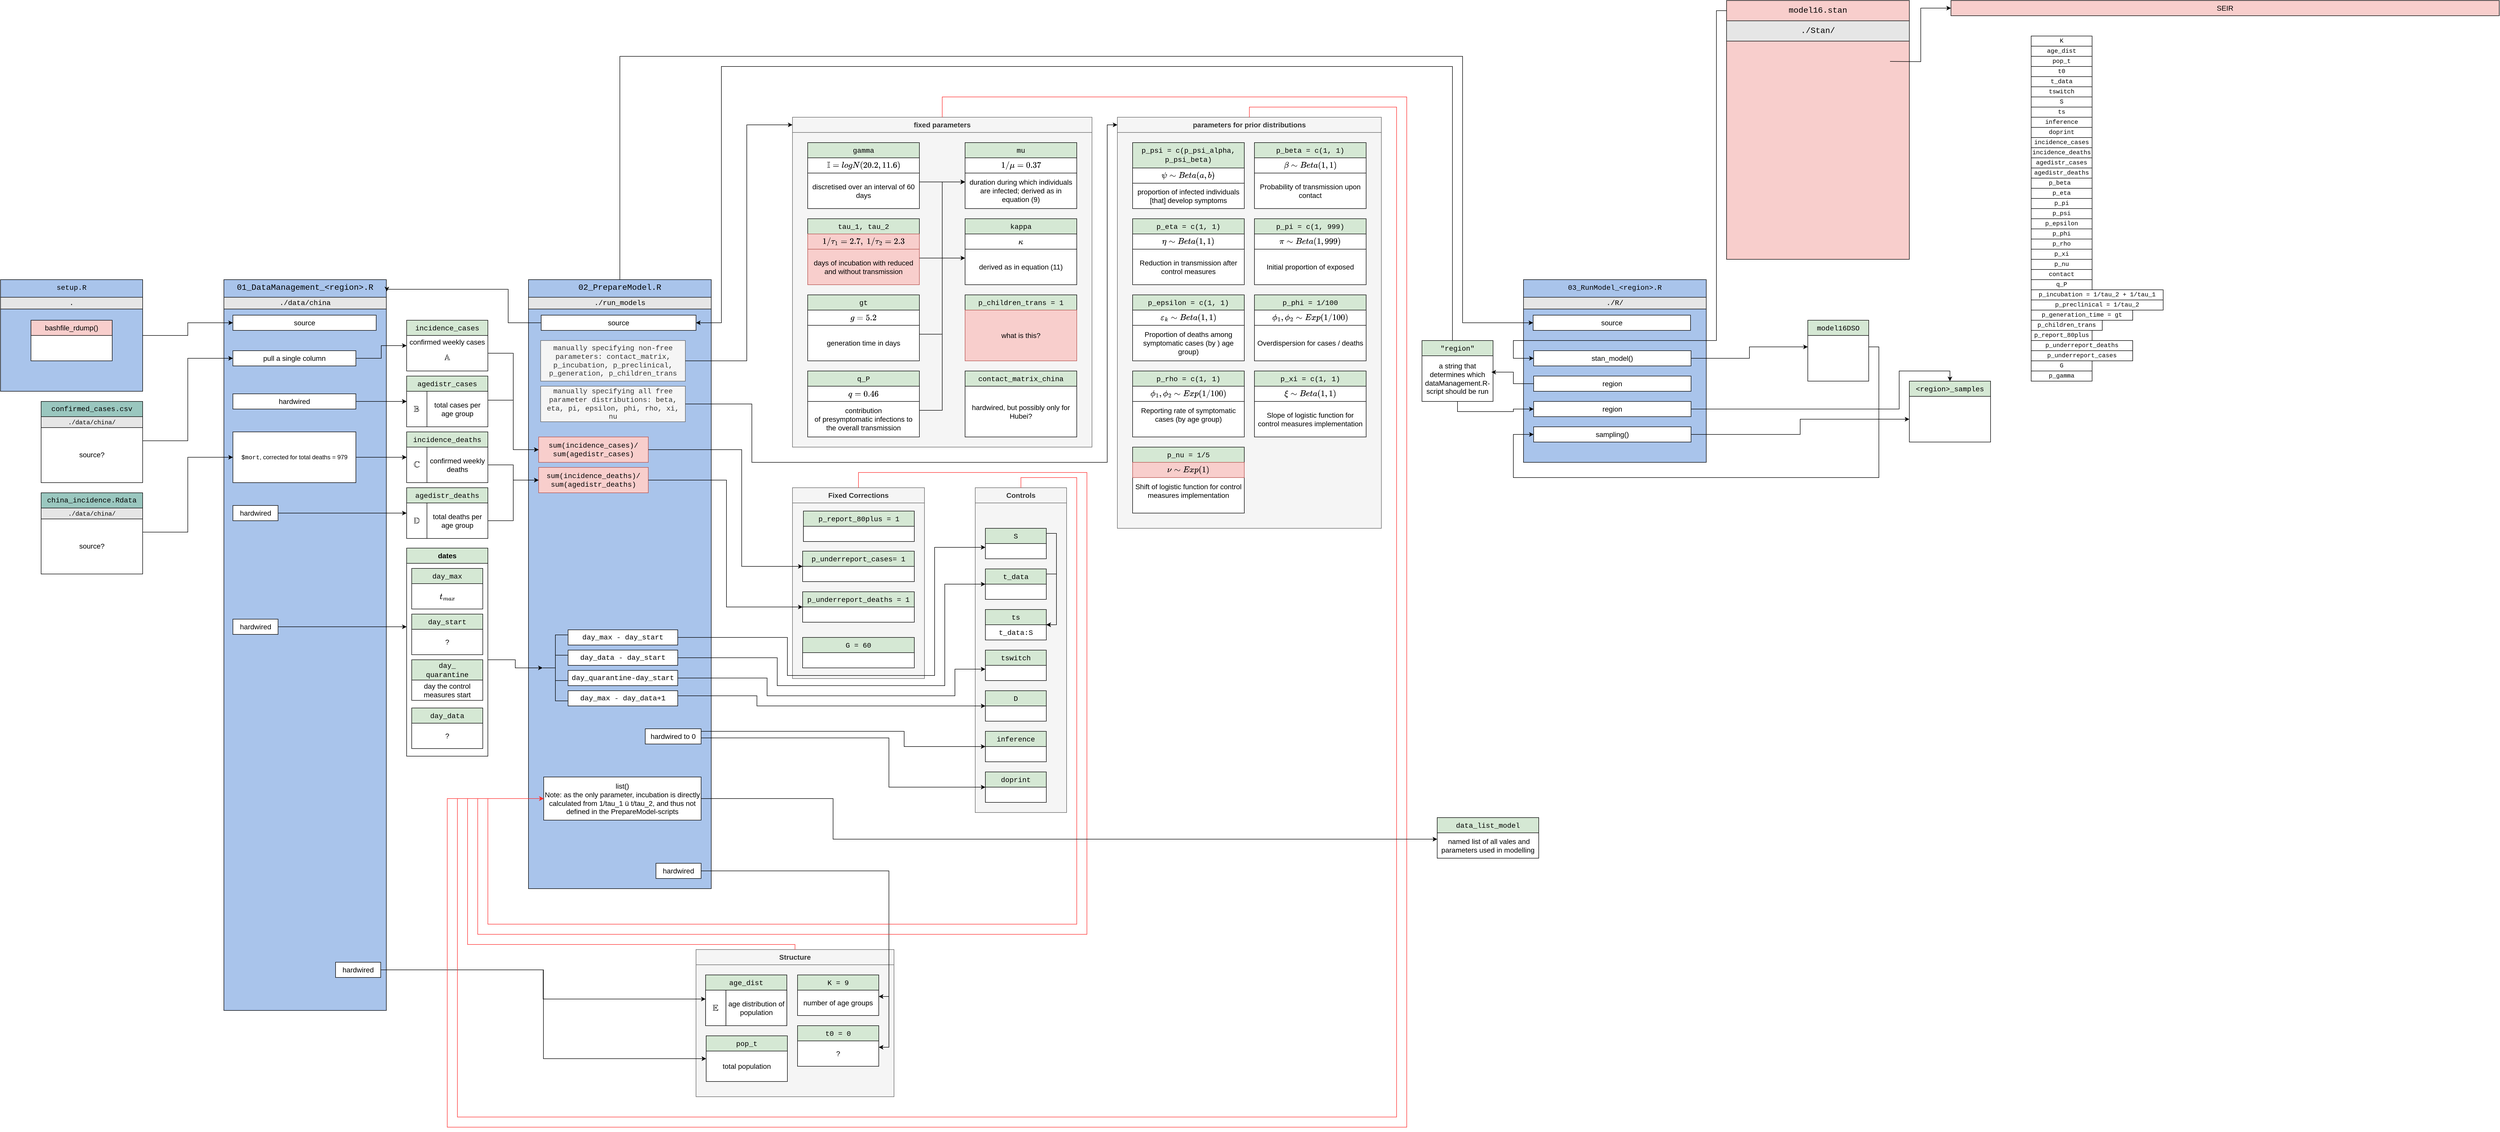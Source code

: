 <mxfile version="13.3.1" type="device"><diagram id="QYAanfhB8oqbfXUJLeS9" name="Scripts"><mxGraphModel dx="1437" dy="1121" grid="1" gridSize="10" guides="1" tooltips="1" connect="1" arrows="1" fold="1" page="0" pageScale="1" pageWidth="827" pageHeight="1169" math="1" shadow="0"><root><mxCell id="yofd8MOPVb742a3X9-kH-0"/><mxCell id="yofd8MOPVb742a3X9-kH-1" parent="yofd8MOPVb742a3X9-kH-0"/><mxCell id="Js2fA_m1FsAHQkUA_ikV-26" value="" style="group" parent="yofd8MOPVb742a3X9-kH-1" vertex="1" connectable="0"><mxGeometry x="1960" y="1050" width="180" height="640" as="geometry"/></mxCell><mxCell id="yofd8MOPVb742a3X9-kH-43" value="" style="rounded=0;whiteSpace=wrap;html=1;strokeColor=#666666;fillColor=#f5f5f5;fontFamily=Helvetica;fontSize=14;fontColor=#333333;verticalAlign=top;fontStyle=1" parent="Js2fA_m1FsAHQkUA_ikV-26" vertex="1"><mxGeometry y="30" width="180" height="610" as="geometry"/></mxCell><mxCell id="yofd8MOPVb742a3X9-kH-207" value="Controls" style="rounded=0;whiteSpace=wrap;html=1;strokeColor=#666666;fillColor=#f5f5f5;fontFamily=Helvetica;fontSize=14;fontColor=#333333;verticalAlign=top;fontStyle=1" parent="Js2fA_m1FsAHQkUA_ikV-26" vertex="1"><mxGeometry width="180" height="30" as="geometry"/></mxCell><mxCell id="yofd8MOPVb742a3X9-kH-209" value="" style="group" parent="Js2fA_m1FsAHQkUA_ikV-26" vertex="1" connectable="0"><mxGeometry x="20" y="160" width="120" height="60" as="geometry"/></mxCell><mxCell id="yofd8MOPVb742a3X9-kH-210" value="&lt;font face=&quot;Courier New&quot;&gt;t_data&lt;/font&gt;" style="rounded=0;whiteSpace=wrap;html=1;fillColor=#D5E8D4;fontSize=14;container=1;verticalAlign=top;" parent="yofd8MOPVb742a3X9-kH-209" vertex="1"><mxGeometry width="120" height="60" as="geometry"><mxRectangle width="120" height="30" as="alternateBounds"/></mxGeometry></mxCell><mxCell id="yofd8MOPVb742a3X9-kH-211" value="" style="rounded=0;whiteSpace=wrap;html=1;fillColor=#ffffff;fontSize=14;" parent="yofd8MOPVb742a3X9-kH-209" vertex="1"><mxGeometry y="30" width="120" height="30" as="geometry"/></mxCell><mxCell id="yofd8MOPVb742a3X9-kH-212" value="" style="group" parent="Js2fA_m1FsAHQkUA_ikV-26" vertex="1" connectable="0"><mxGeometry x="20" y="240" width="120" height="60" as="geometry"/></mxCell><mxCell id="yofd8MOPVb742a3X9-kH-213" value="&lt;font face=&quot;Courier New&quot;&gt;ts&lt;/font&gt;" style="rounded=0;whiteSpace=wrap;html=1;fillColor=#D5E8D4;fontSize=14;container=1;verticalAlign=top;" parent="yofd8MOPVb742a3X9-kH-212" vertex="1"><mxGeometry width="120" height="60" as="geometry"><mxRectangle width="120" height="30" as="alternateBounds"/></mxGeometry></mxCell><mxCell id="yofd8MOPVb742a3X9-kH-214" value="&lt;span style=&quot;font-family: &amp;#34;courier new&amp;#34;&quot;&gt;t_data:S&lt;/span&gt;" style="rounded=0;whiteSpace=wrap;html=1;fillColor=#ffffff;fontSize=14;" parent="yofd8MOPVb742a3X9-kH-212" vertex="1"><mxGeometry y="30" width="120" height="30" as="geometry"/></mxCell><mxCell id="yofd8MOPVb742a3X9-kH-215" style="edgeStyle=orthogonalEdgeStyle;rounded=0;orthogonalLoop=1;jettySize=auto;html=1;exitX=1;exitY=0;exitDx=0;exitDy=0;entryX=1;entryY=0;entryDx=0;entryDy=0;fontFamily=Courier New;" parent="Js2fA_m1FsAHQkUA_ikV-26" source="yofd8MOPVb742a3X9-kH-211" target="yofd8MOPVb742a3X9-kH-214" edge="1"><mxGeometry relative="1" as="geometry"><Array as="points"><mxPoint x="140" y="170"/><mxPoint x="160" y="170"/><mxPoint x="160" y="270"/></Array></mxGeometry></mxCell><mxCell id="yofd8MOPVb742a3X9-kH-216" value="" style="group" parent="Js2fA_m1FsAHQkUA_ikV-26" vertex="1" connectable="0"><mxGeometry x="20" y="320" width="120" height="60" as="geometry"/></mxCell><mxCell id="yofd8MOPVb742a3X9-kH-217" value="&lt;font face=&quot;Courier New&quot;&gt;tswitch&lt;/font&gt;" style="rounded=0;whiteSpace=wrap;html=1;fillColor=#D5E8D4;fontSize=14;container=1;verticalAlign=top;" parent="yofd8MOPVb742a3X9-kH-216" vertex="1"><mxGeometry width="120" height="60" as="geometry"><mxRectangle width="120" height="30" as="alternateBounds"/></mxGeometry></mxCell><mxCell id="yofd8MOPVb742a3X9-kH-218" value="" style="rounded=0;whiteSpace=wrap;html=1;fillColor=#ffffff;fontSize=14;" parent="yofd8MOPVb742a3X9-kH-216" vertex="1"><mxGeometry y="30" width="120" height="30" as="geometry"/></mxCell><mxCell id="yofd8MOPVb742a3X9-kH-219" value="" style="group" parent="Js2fA_m1FsAHQkUA_ikV-26" vertex="1" connectable="0"><mxGeometry x="20" y="400" width="120" height="60" as="geometry"/></mxCell><mxCell id="yofd8MOPVb742a3X9-kH-220" value="&lt;font face=&quot;Courier New&quot;&gt;D&lt;/font&gt;" style="rounded=0;whiteSpace=wrap;html=1;fillColor=#D5E8D4;fontSize=14;container=1;verticalAlign=top;" parent="yofd8MOPVb742a3X9-kH-219" vertex="1"><mxGeometry width="120" height="60" as="geometry"><mxRectangle width="120" height="30" as="alternateBounds"/></mxGeometry></mxCell><mxCell id="yofd8MOPVb742a3X9-kH-221" value="" style="rounded=0;whiteSpace=wrap;html=1;fillColor=#ffffff;fontSize=14;" parent="yofd8MOPVb742a3X9-kH-219" vertex="1"><mxGeometry y="30" width="120" height="30" as="geometry"/></mxCell><mxCell id="yofd8MOPVb742a3X9-kH-228" value="" style="group" parent="Js2fA_m1FsAHQkUA_ikV-26" vertex="1" connectable="0"><mxGeometry x="20" y="480" width="120" height="60" as="geometry"/></mxCell><mxCell id="yofd8MOPVb742a3X9-kH-229" value="&lt;font face=&quot;Courier New&quot;&gt;inference&lt;/font&gt;" style="rounded=0;whiteSpace=wrap;html=1;fillColor=#D5E8D4;fontSize=14;container=1;verticalAlign=top;" parent="yofd8MOPVb742a3X9-kH-228" vertex="1"><mxGeometry width="120" height="60" as="geometry"><mxRectangle width="120" height="30" as="alternateBounds"/></mxGeometry></mxCell><mxCell id="yofd8MOPVb742a3X9-kH-230" value="" style="rounded=0;whiteSpace=wrap;html=1;fillColor=#ffffff;fontSize=14;" parent="yofd8MOPVb742a3X9-kH-228" vertex="1"><mxGeometry y="30" width="120" height="30" as="geometry"/></mxCell><mxCell id="yofd8MOPVb742a3X9-kH-231" value="" style="group" parent="Js2fA_m1FsAHQkUA_ikV-26" vertex="1" connectable="0"><mxGeometry x="20" y="560" width="120" height="60" as="geometry"/></mxCell><mxCell id="yofd8MOPVb742a3X9-kH-232" value="&lt;font face=&quot;Courier New&quot;&gt;doprint&lt;/font&gt;" style="rounded=0;whiteSpace=wrap;html=1;fillColor=#D5E8D4;fontSize=14;container=1;verticalAlign=top;" parent="yofd8MOPVb742a3X9-kH-231" vertex="1"><mxGeometry width="120" height="60" as="geometry"><mxRectangle width="120" height="30" as="alternateBounds"/></mxGeometry></mxCell><mxCell id="yofd8MOPVb742a3X9-kH-233" value="" style="rounded=0;whiteSpace=wrap;html=1;fillColor=#ffffff;fontSize=14;" parent="yofd8MOPVb742a3X9-kH-231" vertex="1"><mxGeometry y="30" width="120" height="30" as="geometry"/></mxCell><mxCell id="yofd8MOPVb742a3X9-kH-238" value="" style="group" parent="Js2fA_m1FsAHQkUA_ikV-26" vertex="1" connectable="0"><mxGeometry x="20" y="80" width="120" height="60" as="geometry"/></mxCell><mxCell id="yofd8MOPVb742a3X9-kH-239" value="&lt;font face=&quot;Courier New&quot;&gt;S&lt;/font&gt;" style="rounded=0;whiteSpace=wrap;html=1;fillColor=#D5E8D4;fontSize=14;container=1;verticalAlign=top;" parent="yofd8MOPVb742a3X9-kH-238" vertex="1"><mxGeometry width="120" height="60" as="geometry"><mxRectangle width="120" height="30" as="alternateBounds"/></mxGeometry></mxCell><mxCell id="yofd8MOPVb742a3X9-kH-240" value="" style="rounded=0;whiteSpace=wrap;html=1;fillColor=#ffffff;fontSize=14;fontFamily=Courier New;" parent="yofd8MOPVb742a3X9-kH-238" vertex="1"><mxGeometry y="30" width="120" height="30" as="geometry"/></mxCell><mxCell id="yofd8MOPVb742a3X9-kH-208" style="edgeStyle=orthogonalEdgeStyle;rounded=0;orthogonalLoop=1;jettySize=auto;html=1;exitX=1;exitY=0;exitDx=0;exitDy=0;entryX=1;entryY=0.5;entryDx=0;entryDy=0;fontFamily=Courier New;" parent="Js2fA_m1FsAHQkUA_ikV-26" source="yofd8MOPVb742a3X9-kH-240" target="yofd8MOPVb742a3X9-kH-213" edge="1"><mxGeometry relative="1" as="geometry"/></mxCell><mxCell id="Js2fA_m1FsAHQkUA_ikV-25" value="" style="group" parent="yofd8MOPVb742a3X9-kH-1" vertex="1" connectable="0"><mxGeometry x="1600" y="1050" width="260" height="376" as="geometry"/></mxCell><mxCell id="yofd8MOPVb742a3X9-kH-242" value="" style="rounded=0;whiteSpace=wrap;html=1;strokeColor=#666666;fillColor=#f5f5f5;fontFamily=Helvetica;fontSize=14;fontColor=#333333;verticalAlign=top;fontStyle=1" parent="Js2fA_m1FsAHQkUA_ikV-25" vertex="1"><mxGeometry y="30" width="260" height="346" as="geometry"/></mxCell><mxCell id="yofd8MOPVb742a3X9-kH-243" value="Fixed Corrections" style="rounded=0;whiteSpace=wrap;html=1;strokeColor=#666666;fillColor=#f5f5f5;fontFamily=Helvetica;fontSize=14;fontColor=#333333;verticalAlign=top;fontStyle=1" parent="Js2fA_m1FsAHQkUA_ikV-25" vertex="1"><mxGeometry width="260" height="30" as="geometry"/></mxCell><mxCell id="yofd8MOPVb742a3X9-kH-244" value="" style="group" parent="Js2fA_m1FsAHQkUA_ikV-25" vertex="1" connectable="0"><mxGeometry x="20" y="46" width="220" height="60" as="geometry"/></mxCell><mxCell id="yofd8MOPVb742a3X9-kH-245" value="&lt;span style=&quot;font-family: &amp;#34;courier new&amp;#34;&quot;&gt;p_report_80plus = 1&lt;/span&gt;" style="rounded=0;whiteSpace=wrap;html=1;fillColor=#D5E8D4;fontSize=14;container=1;verticalAlign=top;" parent="yofd8MOPVb742a3X9-kH-244" vertex="1"><mxGeometry x="1.56" width="218.44" height="60" as="geometry"><mxRectangle width="120" height="30" as="alternateBounds"/></mxGeometry></mxCell><mxCell id="yofd8MOPVb742a3X9-kH-246" value="" style="rounded=0;whiteSpace=wrap;html=1;fillColor=#ffffff;fontSize=14;fontFamily=Courier New;" parent="yofd8MOPVb742a3X9-kH-245" vertex="1"><mxGeometry x="0.005" y="30" width="218.435" height="30" as="geometry"/></mxCell><mxCell id="yofd8MOPVb742a3X9-kH-253" value="" style="group" parent="Js2fA_m1FsAHQkUA_ikV-25" vertex="1" connectable="0"><mxGeometry x="20" y="295" width="220" height="60" as="geometry"/></mxCell><mxCell id="yofd8MOPVb742a3X9-kH-254" value="&lt;font face=&quot;courier new&quot;&gt;G = 60&lt;/font&gt;" style="rounded=0;whiteSpace=wrap;html=1;fillColor=#D5E8D4;fontSize=14;container=1;verticalAlign=top;" parent="yofd8MOPVb742a3X9-kH-253" vertex="1"><mxGeometry width="220" height="60" as="geometry"><mxRectangle width="120" height="30" as="alternateBounds"/></mxGeometry></mxCell><mxCell id="yofd8MOPVb742a3X9-kH-255" value="" style="rounded=0;whiteSpace=wrap;html=1;fillColor=#ffffff;fontSize=14;fontFamily=Courier New;" parent="yofd8MOPVb742a3X9-kH-254" vertex="1"><mxGeometry x="0.005" y="30" width="219.995" height="30" as="geometry"/></mxCell><mxCell id="Js2fA_m1FsAHQkUA_ikV-15" value="" style="group" parent="Js2fA_m1FsAHQkUA_ikV-25" vertex="1" connectable="0"><mxGeometry x="20" y="205" width="220" height="60" as="geometry"/></mxCell><mxCell id="yofd8MOPVb742a3X9-kH-247" value="" style="group" parent="Js2fA_m1FsAHQkUA_ikV-15" vertex="1" connectable="0"><mxGeometry width="220" height="60" as="geometry"/></mxCell><mxCell id="yofd8MOPVb742a3X9-kH-248" value="&lt;font face=&quot;courier new&quot;&gt;p_underreport_deaths&amp;nbsp;= 1&lt;/font&gt;" style="rounded=0;whiteSpace=wrap;html=1;fillColor=#D5E8D4;fontSize=14;container=1;verticalAlign=top;" parent="yofd8MOPVb742a3X9-kH-247" vertex="1"><mxGeometry width="220" height="60" as="geometry"><mxRectangle width="120" height="30" as="alternateBounds"/></mxGeometry></mxCell><mxCell id="yofd8MOPVb742a3X9-kH-249" value="" style="rounded=0;whiteSpace=wrap;html=1;fillColor=#ffffff;fontSize=14;fontFamily=Courier New;" parent="yofd8MOPVb742a3X9-kH-248" vertex="1"><mxGeometry x="0.005" y="30" width="219.995" height="30" as="geometry"/></mxCell><mxCell id="Js2fA_m1FsAHQkUA_ikV-16" value="" style="group" parent="Js2fA_m1FsAHQkUA_ikV-25" vertex="1" connectable="0"><mxGeometry x="20" y="125" width="220" height="60" as="geometry"/></mxCell><mxCell id="yofd8MOPVb742a3X9-kH-250" value="" style="group" parent="Js2fA_m1FsAHQkUA_ikV-16" vertex="1" connectable="0"><mxGeometry width="220" height="60" as="geometry"/></mxCell><mxCell id="yofd8MOPVb742a3X9-kH-251" value="&lt;font face=&quot;courier new&quot;&gt;p_underreport_cases= 1&lt;/font&gt;" style="rounded=0;whiteSpace=wrap;html=1;fillColor=#D5E8D4;fontSize=14;container=1;verticalAlign=top;" parent="yofd8MOPVb742a3X9-kH-250" vertex="1"><mxGeometry width="220" height="60" as="geometry"><mxRectangle width="120" height="30" as="alternateBounds"/></mxGeometry></mxCell><mxCell id="yofd8MOPVb742a3X9-kH-252" value="" style="rounded=0;whiteSpace=wrap;html=1;fillColor=#ffffff;fontSize=14;fontFamily=Courier New;" parent="yofd8MOPVb742a3X9-kH-251" vertex="1"><mxGeometry x="0.005" y="30" width="219.995" height="30" as="geometry"/></mxCell><mxCell id="yofd8MOPVb742a3X9-kH-44" value="&lt;span style=&quot;font-family: &amp;#34;courier new&amp;#34; ; font-size: 16px&quot;&gt;02_PrepareModel.R&lt;/span&gt;" style="rounded=0;whiteSpace=wrap;html=1;fillColor=#A9C4EB;container=1;verticalAlign=top;fontSize=14;" parent="yofd8MOPVb742a3X9-kH-1" vertex="1"><mxGeometry x="1080" y="640" width="360" height="1200" as="geometry"><mxRectangle width="320" height="30" as="alternateBounds"/></mxGeometry></mxCell><mxCell id="Js2fA_m1FsAHQkUA_ikV-0" value="list()&lt;br&gt;Note: as the only parameter, incubation is directly calculated from 1/tau_1 ü t/tau_2, and thus not defined in the PrepareModel-scripts" style="rounded=0;whiteSpace=wrap;html=1;fillColor=#ffffff;fontSize=14;" parent="yofd8MOPVb742a3X9-kH-44" vertex="1"><mxGeometry x="30" y="980" width="310" height="85" as="geometry"/></mxCell><mxCell id="yofd8MOPVb742a3X9-kH-224" value="&lt;font style=&quot;font-size: 14px&quot;&gt;day_max - day_start&lt;/font&gt;" style="rounded=0;whiteSpace=wrap;html=1;fontFamily=Courier New;" parent="yofd8MOPVb742a3X9-kH-44" vertex="1"><mxGeometry x="78" y="690" width="216" height="30" as="geometry"/></mxCell><mxCell id="yofd8MOPVb742a3X9-kH-225" value="&lt;font style=&quot;font-size: 14px&quot;&gt;day_data - day_start&lt;/font&gt;" style="rounded=0;whiteSpace=wrap;html=1;fontFamily=Courier New;" parent="yofd8MOPVb742a3X9-kH-44" vertex="1"><mxGeometry x="78" y="730" width="216" height="30" as="geometry"/></mxCell><mxCell id="yofd8MOPVb742a3X9-kH-226" value="&lt;font style=&quot;font-size: 14px&quot;&gt;day_quarantine-day_start&lt;/font&gt;" style="rounded=0;whiteSpace=wrap;html=1;fontFamily=Courier New;" parent="yofd8MOPVb742a3X9-kH-44" vertex="1"><mxGeometry x="78" y="770" width="216" height="30" as="geometry"/></mxCell><mxCell id="yofd8MOPVb742a3X9-kH-227" value="&lt;font style=&quot;font-size: 14px&quot;&gt;day_max - day_data+1&lt;/font&gt;" style="rounded=0;whiteSpace=wrap;html=1;fontFamily=Courier New;" parent="yofd8MOPVb742a3X9-kH-44" vertex="1"><mxGeometry x="78" y="810" width="216" height="30" as="geometry"/></mxCell><mxCell id="Js2fA_m1FsAHQkUA_ikV-12" value="" style="strokeWidth=1;html=1;shape=mxgraph.flowchart.annotation_2;align=left;labelPosition=right;pointerEvents=1;" parent="yofd8MOPVb742a3X9-kH-44" vertex="1"><mxGeometry x="28" y="700" width="50" height="130" as="geometry"/></mxCell><mxCell id="Js2fA_m1FsAHQkUA_ikV-14" value="" style="strokeWidth=1;html=1;shape=mxgraph.flowchart.annotation_2;align=left;labelPosition=right;pointerEvents=1;" parent="yofd8MOPVb742a3X9-kH-44" vertex="1"><mxGeometry x="28" y="740" width="50" height="50" as="geometry"/></mxCell><mxCell id="PznFmdSjmJgukZ_fx1kL-1" value="&lt;font style=&quot;font-size: 14px&quot;&gt;sum(incidence_deaths)/&lt;br&gt;sum(agedistr_deaths)&lt;/font&gt;" style="rounded=0;whiteSpace=wrap;html=1;fontFamily=Courier New;fillColor=#f8cecc;strokeColor=#b85450;" parent="yofd8MOPVb742a3X9-kH-44" vertex="1"><mxGeometry x="20" y="370" width="216" height="50" as="geometry"/></mxCell><mxCell id="PznFmdSjmJgukZ_fx1kL-0" value="&lt;font style=&quot;font-size: 14px&quot;&gt;sum(incidence_cases)/&lt;br&gt;sum(agedistr_cases)&lt;/font&gt;" style="rounded=0;whiteSpace=wrap;html=1;fontFamily=Courier New;fillColor=#f8cecc;strokeColor=#b85450;" parent="yofd8MOPVb742a3X9-kH-44" vertex="1"><mxGeometry x="20" y="310" width="216" height="50" as="geometry"/></mxCell><mxCell id="yofd8MOPVb742a3X9-kH-46" value="hardwired to 0" style="rounded=0;whiteSpace=wrap;html=1;fillColor=#ffffff;fontSize=14;" parent="yofd8MOPVb742a3X9-kH-44" vertex="1"><mxGeometry x="230" y="885" width="110" height="30" as="geometry"/></mxCell><mxCell id="yofd8MOPVb742a3X9-kH-45" value="hardwired" style="rounded=0;whiteSpace=wrap;html=1;fillColor=#ffffff;fontSize=14;" parent="yofd8MOPVb742a3X9-kH-44" vertex="1"><mxGeometry x="251.108" y="1150" width="88.889" height="30" as="geometry"/></mxCell><mxCell id="Js2fA_m1FsAHQkUA_ikV-8" value="" style="group" parent="yofd8MOPVb742a3X9-kH-1" vertex="1" connectable="0"><mxGeometry x="1410" y="1960" width="390" height="290" as="geometry"/></mxCell><mxCell id="yofd8MOPVb742a3X9-kH-26" value="" style="rounded=0;whiteSpace=wrap;html=1;strokeColor=#666666;fillColor=#f5f5f5;fontFamily=Helvetica;fontSize=14;fontColor=#333333;verticalAlign=top;fontStyle=1" parent="Js2fA_m1FsAHQkUA_ikV-8" vertex="1"><mxGeometry width="390" height="290" as="geometry"/></mxCell><mxCell id="yofd8MOPVb742a3X9-kH-27" value="Structure" style="rounded=0;whiteSpace=wrap;html=1;strokeColor=#666666;fillColor=#f5f5f5;fontFamily=Helvetica;fontSize=14;fontColor=#333333;verticalAlign=top;fontStyle=1" parent="Js2fA_m1FsAHQkUA_ikV-8" vertex="1"><mxGeometry width="390" height="30" as="geometry"/></mxCell><mxCell id="yofd8MOPVb742a3X9-kH-28" value="" style="group" parent="Js2fA_m1FsAHQkUA_ikV-8" vertex="1" connectable="0"><mxGeometry x="20" y="170" width="160" height="90" as="geometry"/></mxCell><mxCell id="yofd8MOPVb742a3X9-kH-29" value="&lt;font face=&quot;Courier New&quot;&gt;pop_t&lt;/font&gt;" style="rounded=0;whiteSpace=wrap;html=1;fillColor=#D5E8D4;fontSize=14;container=1;verticalAlign=top;" parent="yofd8MOPVb742a3X9-kH-28" vertex="1"><mxGeometry width="160" height="90.0" as="geometry"><mxRectangle width="120" height="30" as="alternateBounds"/></mxGeometry></mxCell><mxCell id="yofd8MOPVb742a3X9-kH-30" value="total population" style="rounded=0;whiteSpace=wrap;html=1;fillColor=#ffffff;fontSize=14;" parent="yofd8MOPVb742a3X9-kH-28" vertex="1"><mxGeometry y="30" width="160" height="60" as="geometry"/></mxCell><mxCell id="yofd8MOPVb742a3X9-kH-34" value="" style="group;container=1;" parent="Js2fA_m1FsAHQkUA_ikV-8" vertex="1" connectable="0"><mxGeometry x="18.89" y="50" width="160" height="100" as="geometry"/></mxCell><mxCell id="yofd8MOPVb742a3X9-kH-35" value="" style="group" parent="yofd8MOPVb742a3X9-kH-34" vertex="1" connectable="0"><mxGeometry width="160" height="100" as="geometry"/></mxCell><mxCell id="yofd8MOPVb742a3X9-kH-36" value="" style="group" parent="yofd8MOPVb742a3X9-kH-35" vertex="1" connectable="0"><mxGeometry width="160" height="100" as="geometry"/></mxCell><mxCell id="yofd8MOPVb742a3X9-kH-37" value="&lt;font face=&quot;Courier New&quot;&gt;age_dist&lt;/font&gt;" style="rounded=0;whiteSpace=wrap;html=1;fillColor=#D5E8D4;fontSize=14;container=1;verticalAlign=top;" parent="yofd8MOPVb742a3X9-kH-36" vertex="1"><mxGeometry width="160.0" height="100" as="geometry"><mxRectangle width="160" height="30" as="alternateBounds"/></mxGeometry></mxCell><mxCell id="yofd8MOPVb742a3X9-kH-38" value="&lt;span style=&quot;font-size: 14px&quot;&gt;age distribution of population&lt;br style=&quot;font-size: 14px&quot;&gt;&lt;/span&gt;" style="rounded=0;whiteSpace=wrap;html=1;fillColor=#ffffff;fontSize=14;verticalAlign=middle;" parent="yofd8MOPVb742a3X9-kH-37" vertex="1"><mxGeometry x="39.998" y="30" width="120" height="70" as="geometry"/></mxCell><mxCell id="yofd8MOPVb742a3X9-kH-39" value="&lt;span&gt;$$\mathbb{E}$$&lt;/span&gt;" style="rounded=0;whiteSpace=wrap;html=1;fillColor=#ffffff;fontSize=14;" parent="yofd8MOPVb742a3X9-kH-37" vertex="1"><mxGeometry y="30" width="40" height="70" as="geometry"/></mxCell><mxCell id="Js2fA_m1FsAHQkUA_ikV-3" value="" style="group" parent="Js2fA_m1FsAHQkUA_ikV-8" vertex="1" connectable="0"><mxGeometry x="200" y="50" width="160" height="80" as="geometry"/></mxCell><mxCell id="yofd8MOPVb742a3X9-kH-32" value="&lt;font face=&quot;Courier New&quot;&gt;K = 9&lt;/font&gt;" style="rounded=0;whiteSpace=wrap;html=1;fillColor=#D5E8D4;fontSize=14;container=1;verticalAlign=top;" parent="Js2fA_m1FsAHQkUA_ikV-3" vertex="1"><mxGeometry width="160" height="80" as="geometry"><mxRectangle width="120" height="30" as="alternateBounds"/></mxGeometry></mxCell><mxCell id="yofd8MOPVb742a3X9-kH-33" value="number of age groups" style="rounded=0;whiteSpace=wrap;html=1;fillColor=#ffffff;fontSize=14;" parent="Js2fA_m1FsAHQkUA_ikV-3" vertex="1"><mxGeometry y="30" width="160" height="50" as="geometry"/></mxCell><mxCell id="Js2fA_m1FsAHQkUA_ikV-4" value="" style="group" parent="Js2fA_m1FsAHQkUA_ikV-8" vertex="1" connectable="0"><mxGeometry x="200" y="150" width="160" height="80" as="geometry"/></mxCell><mxCell id="yofd8MOPVb742a3X9-kH-41" value="&lt;font face=&quot;Courier New&quot;&gt;t0 = 0&lt;/font&gt;" style="rounded=0;whiteSpace=wrap;html=1;fillColor=#D5E8D4;fontSize=14;container=1;verticalAlign=top;" parent="Js2fA_m1FsAHQkUA_ikV-4" vertex="1"><mxGeometry width="160" height="80" as="geometry"><mxRectangle width="120" height="30" as="alternateBounds"/></mxGeometry></mxCell><mxCell id="yofd8MOPVb742a3X9-kH-42" value="?" style="rounded=0;whiteSpace=wrap;html=1;fillColor=#ffffff;fontSize=14;" parent="Js2fA_m1FsAHQkUA_ikV-4" vertex="1"><mxGeometry y="30" width="160" height="50" as="geometry"/></mxCell><mxCell id="ljaDsPH0qbC4uRub5pAr-5" value="" style="group;fillColor=#E6E6E6;fontFamily=Courier New;fontSize=16;" parent="yofd8MOPVb742a3X9-kH-1" vertex="1" connectable="0"><mxGeometry x="3040" y="640" width="360" height="220" as="geometry"/></mxCell><mxCell id="ljaDsPH0qbC4uRub5pAr-6" value="&lt;font face=&quot;Courier New&quot;&gt;03_RunModel_&amp;lt;region&amp;gt;.R&lt;/font&gt;" style="rounded=0;whiteSpace=wrap;html=1;fillColor=#A9C4EB;container=1;verticalAlign=top;fontSize=14;" parent="yofd8MOPVb742a3X9-kH-1" vertex="1"><mxGeometry x="3040" y="640" width="360" height="360" as="geometry"><mxRectangle x="1940" y="70" width="150" height="30" as="alternateBounds"/></mxGeometry></mxCell><mxCell id="ljaDsPH0qbC4uRub5pAr-36" value="stan_model()" style="rounded=0;whiteSpace=wrap;html=1;fillColor=#ffffff;fontSize=14;" parent="ljaDsPH0qbC4uRub5pAr-6" vertex="1"><mxGeometry x="20" y="140" width="310" height="30" as="geometry"/></mxCell><mxCell id="0B9xFmfc03IApgAfpvHd-259" value="sampling()" style="rounded=0;whiteSpace=wrap;html=1;fillColor=#ffffff;fontSize=14;" parent="ljaDsPH0qbC4uRub5pAr-6" vertex="1"><mxGeometry x="20" y="290" width="310" height="30" as="geometry"/></mxCell><mxCell id="Js2fA_m1FsAHQkUA_ikV-39" value="region" style="rounded=0;whiteSpace=wrap;html=1;fillColor=#ffffff;fontSize=14;" parent="ljaDsPH0qbC4uRub5pAr-6" vertex="1"><mxGeometry x="20" y="190" width="310" height="30" as="geometry"/></mxCell><mxCell id="Js2fA_m1FsAHQkUA_ikV-54" value="region" style="rounded=0;whiteSpace=wrap;html=1;fillColor=#ffffff;fontSize=14;" parent="ljaDsPH0qbC4uRub5pAr-6" vertex="1"><mxGeometry x="20" y="240" width="310" height="30" as="geometry"/></mxCell><mxCell id="ljaDsPH0qbC4uRub5pAr-7" value="&lt;font style=&quot;font-size: 14px&quot; face=&quot;Courier New&quot;&gt;./R/&lt;/font&gt;" style="rounded=0;whiteSpace=wrap;html=1;fillColor=#E6E6E6;" parent="yofd8MOPVb742a3X9-kH-1" vertex="1"><mxGeometry x="3040" y="674.74" width="360.0" height="23.16" as="geometry"/></mxCell><mxCell id="ljaDsPH0qbC4uRub5pAr-10" value="source" style="rounded=0;whiteSpace=wrap;html=1;fillColor=#ffffff;fontSize=14;" parent="yofd8MOPVb742a3X9-kH-1" vertex="1"><mxGeometry x="3059" y="710" width="310" height="30" as="geometry"/></mxCell><mxCell id="yofd8MOPVb742a3X9-kH-4" value="&lt;b&gt;dates&lt;/b&gt;" style="rounded=0;whiteSpace=wrap;html=1;fillColor=#D5E8D4;fontSize=14;container=1;verticalAlign=top;" parent="yofd8MOPVb742a3X9-kH-1" vertex="1"><mxGeometry x="840" y="1169" width="160" height="310" as="geometry"><mxRectangle width="160" height="30" as="alternateBounds"/></mxGeometry></mxCell><mxCell id="Js2fA_m1FsAHQkUA_ikV-13" style="edgeStyle=orthogonalEdgeStyle;rounded=0;orthogonalLoop=1;jettySize=auto;html=1;exitX=1;exitY=0.5;exitDx=0;exitDy=0;entryX=0;entryY=0.5;entryDx=0;entryDy=0;entryPerimeter=0;" parent="yofd8MOPVb742a3X9-kH-1" source="yofd8MOPVb742a3X9-kH-5" target="Js2fA_m1FsAHQkUA_ikV-12" edge="1"><mxGeometry relative="1" as="geometry"/></mxCell><mxCell id="yofd8MOPVb742a3X9-kH-5" value="&lt;span style=&quot;font-size: 14px&quot;&gt;&lt;br style=&quot;font-size: 14px&quot;&gt;&lt;/span&gt;" style="rounded=0;whiteSpace=wrap;html=1;fillColor=#ffffff;fontSize=14;verticalAlign=middle;" parent="yofd8MOPVb742a3X9-kH-1" vertex="1"><mxGeometry x="840" y="1199" width="160" height="380" as="geometry"/></mxCell><mxCell id="yofd8MOPVb742a3X9-kH-6" value="" style="group;fillColor=#ffffff;fontSize=14;" parent="yofd8MOPVb742a3X9-kH-1" vertex="1" connectable="0"><mxGeometry x="850" y="1209" width="140" height="80" as="geometry"/></mxCell><mxCell id="yofd8MOPVb742a3X9-kH-7" value="" style="group" parent="yofd8MOPVb742a3X9-kH-6" vertex="1" connectable="0"><mxGeometry width="140" height="80" as="geometry"/></mxCell><mxCell id="yofd8MOPVb742a3X9-kH-8" value="" style="group" parent="yofd8MOPVb742a3X9-kH-7" vertex="1" connectable="0"><mxGeometry width="140" height="80" as="geometry"/></mxCell><mxCell id="yofd8MOPVb742a3X9-kH-9" value="&lt;font face=&quot;Courier New&quot;&gt;day_max&lt;/font&gt;" style="rounded=0;whiteSpace=wrap;html=1;fillColor=#D5E8D4;fontSize=14;container=1;verticalAlign=top;" parent="yofd8MOPVb742a3X9-kH-8" vertex="1"><mxGeometry width="140" height="80" as="geometry"><mxRectangle width="120" height="30" as="alternateBounds"/></mxGeometry></mxCell><mxCell id="yofd8MOPVb742a3X9-kH-10" value="$$t_{max}$$" style="rounded=0;whiteSpace=wrap;html=1;fillColor=#ffffff;fontSize=14;" parent="yofd8MOPVb742a3X9-kH-9" vertex="1"><mxGeometry y="30" width="140" height="50" as="geometry"/></mxCell><mxCell id="yofd8MOPVb742a3X9-kH-48" value="&lt;span style=&quot;font-family: &amp;#34;courier new&amp;#34; ; font-size: 16px&quot;&gt;01_DataManagement_&amp;lt;region&amp;gt;.R&lt;/span&gt;" style="rounded=0;whiteSpace=wrap;html=1;fillColor=#A9C4EB;container=1;verticalAlign=top;fontSize=14;" parent="yofd8MOPVb742a3X9-kH-1" vertex="1"><mxGeometry x="480" y="640" width="320" height="1440" as="geometry"><mxRectangle width="320" height="30" as="alternateBounds"/></mxGeometry></mxCell><mxCell id="yofd8MOPVb742a3X9-kH-49" value="hardwired" style="rounded=0;whiteSpace=wrap;html=1;fillColor=#ffffff;fontSize=14;" parent="yofd8MOPVb742a3X9-kH-48" vertex="1"><mxGeometry x="219.998" y="1345" width="88.889" height="30" as="geometry"/></mxCell><mxCell id="yofd8MOPVb742a3X9-kH-50" value="hardwired" style="rounded=0;whiteSpace=wrap;html=1;fillColor=#ffffff;fontSize=14;" parent="yofd8MOPVb742a3X9-kH-48" vertex="1"><mxGeometry x="17.778" y="669" width="88.889" height="30" as="geometry"/></mxCell><mxCell id="yofd8MOPVb742a3X9-kH-11" value="" style="group;fillColor=#ffffff;fontSize=14;" parent="yofd8MOPVb742a3X9-kH-1" vertex="1" connectable="0"><mxGeometry x="850" y="1299" width="140" height="80" as="geometry"/></mxCell><mxCell id="yofd8MOPVb742a3X9-kH-12" value="" style="group" parent="yofd8MOPVb742a3X9-kH-11" vertex="1" connectable="0"><mxGeometry width="140" height="80" as="geometry"/></mxCell><mxCell id="yofd8MOPVb742a3X9-kH-13" value="" style="group" parent="yofd8MOPVb742a3X9-kH-12" vertex="1" connectable="0"><mxGeometry width="140" height="80" as="geometry"/></mxCell><mxCell id="yofd8MOPVb742a3X9-kH-14" value="&lt;font face=&quot;Courier New&quot;&gt;day_start&lt;/font&gt;" style="rounded=0;whiteSpace=wrap;html=1;fillColor=#D5E8D4;fontSize=14;container=1;verticalAlign=top;" parent="yofd8MOPVb742a3X9-kH-13" vertex="1"><mxGeometry width="140" height="80" as="geometry"><mxRectangle width="120" height="30" as="alternateBounds"/></mxGeometry></mxCell><mxCell id="yofd8MOPVb742a3X9-kH-15" value="?" style="rounded=0;whiteSpace=wrap;html=1;fillColor=#ffffff;fontSize=14;" parent="yofd8MOPVb742a3X9-kH-14" vertex="1"><mxGeometry y="30" width="140" height="50" as="geometry"/></mxCell><mxCell id="yofd8MOPVb742a3X9-kH-51" value="&lt;font face=&quot;Courier New&quot;&gt;setup.R&lt;/font&gt;" style="rounded=0;whiteSpace=wrap;html=1;fillColor=#A9C4EB;container=1;verticalAlign=top;fontSize=14;" parent="yofd8MOPVb742a3X9-kH-1" vertex="1"><mxGeometry x="40" y="640" width="280" height="220" as="geometry"><mxRectangle x="10" y="650" width="150" height="30" as="alternateBounds"/></mxGeometry></mxCell><mxCell id="yofd8MOPVb742a3X9-kH-52" value="&lt;font style=&quot;font-size: 14px&quot; face=&quot;Courier New&quot;&gt;.&lt;/font&gt;" style="rounded=0;whiteSpace=wrap;html=1;fillColor=#E6E6E6;" parent="yofd8MOPVb742a3X9-kH-51" vertex="1"><mxGeometry y="34.74" width="280" height="23.16" as="geometry"/></mxCell><mxCell id="yofd8MOPVb742a3X9-kH-53" value="bashfile_rdump()" style="rounded=0;whiteSpace=wrap;html=1;fillColor=#F8CECC;fontSize=14;container=1;verticalAlign=top;" parent="yofd8MOPVb742a3X9-kH-51" vertex="1"><mxGeometry x="60" y="80" width="160" height="80" as="geometry"><mxRectangle width="160" height="30" as="alternateBounds"/></mxGeometry></mxCell><mxCell id="yofd8MOPVb742a3X9-kH-54" value="" style="rounded=0;whiteSpace=wrap;html=1;fillColor=#ffffff;fontSize=14;" parent="yofd8MOPVb742a3X9-kH-53" vertex="1"><mxGeometry y="30" width="160" height="50" as="geometry"/></mxCell><mxCell id="yofd8MOPVb742a3X9-kH-55" value="&lt;font face=&quot;Courier New&quot;&gt;incidence_cases&lt;/font&gt;" style="rounded=0;whiteSpace=wrap;html=1;fillColor=#D5E8D4;fontSize=14;container=1;verticalAlign=top;" parent="yofd8MOPVb742a3X9-kH-1" vertex="1"><mxGeometry x="840" y="720" width="160" height="100" as="geometry"><mxRectangle x="470" y="980" width="120" height="30" as="alternateBounds"/></mxGeometry></mxCell><mxCell id="yofd8MOPVb742a3X9-kH-56" value="confirmed weekly cases&lt;br&gt;$$\mathbb{A}$$" style="rounded=0;whiteSpace=wrap;html=1;fillColor=#ffffff;fontSize=14;" parent="yofd8MOPVb742a3X9-kH-55" vertex="1"><mxGeometry y="30" width="160" height="70" as="geometry"/></mxCell><mxCell id="yofd8MOPVb742a3X9-kH-57" value="" style="group" parent="yofd8MOPVb742a3X9-kH-1" vertex="1" connectable="0"><mxGeometry x="840" y="1050" width="160" height="100" as="geometry"/></mxCell><mxCell id="yofd8MOPVb742a3X9-kH-58" value="" style="group" parent="yofd8MOPVb742a3X9-kH-57" vertex="1" connectable="0"><mxGeometry width="160" height="100" as="geometry"/></mxCell><mxCell id="yofd8MOPVb742a3X9-kH-59" value="&lt;font face=&quot;Courier New&quot;&gt;agedistr_deaths&lt;/font&gt;" style="rounded=0;whiteSpace=wrap;html=1;fillColor=#D5E8D4;fontSize=14;container=1;verticalAlign=top;" parent="yofd8MOPVb742a3X9-kH-58" vertex="1"><mxGeometry width="160.0" height="100" as="geometry"><mxRectangle width="160" height="30" as="alternateBounds"/></mxGeometry></mxCell><mxCell id="yofd8MOPVb742a3X9-kH-60" value="&lt;span style=&quot;font-size: 14px&quot;&gt;total deaths per age group&lt;br style=&quot;font-size: 14px&quot;&gt;&lt;/span&gt;" style="rounded=0;whiteSpace=wrap;html=1;fillColor=#ffffff;fontSize=14;verticalAlign=middle;" parent="yofd8MOPVb742a3X9-kH-59" vertex="1"><mxGeometry x="39.998" y="30" width="120" height="70" as="geometry"/></mxCell><mxCell id="yofd8MOPVb742a3X9-kH-61" value="&lt;span&gt;$$\mathbb{D}$$&lt;/span&gt;" style="rounded=0;whiteSpace=wrap;html=1;fillColor=#ffffff;fontSize=14;" parent="yofd8MOPVb742a3X9-kH-59" vertex="1"><mxGeometry y="30" width="40" height="70" as="geometry"/></mxCell><mxCell id="yofd8MOPVb742a3X9-kH-62" value="" style="group" parent="yofd8MOPVb742a3X9-kH-1" vertex="1" connectable="0"><mxGeometry x="840" y="940" width="160" height="100" as="geometry"/></mxCell><mxCell id="yofd8MOPVb742a3X9-kH-63" value="" style="group" parent="yofd8MOPVb742a3X9-kH-62" vertex="1" connectable="0"><mxGeometry width="160" height="100" as="geometry"/></mxCell><mxCell id="yofd8MOPVb742a3X9-kH-64" value="&lt;font face=&quot;Courier New&quot;&gt;incidence_deaths&lt;/font&gt;" style="rounded=0;whiteSpace=wrap;html=1;fillColor=#D5E8D4;fontSize=14;container=1;verticalAlign=top;" parent="yofd8MOPVb742a3X9-kH-63" vertex="1"><mxGeometry width="160.0" height="100" as="geometry"><mxRectangle width="160" height="30" as="alternateBounds"/></mxGeometry></mxCell><mxCell id="yofd8MOPVb742a3X9-kH-65" value="&lt;span style=&quot;font-size: 14px&quot;&gt;confirmed weekly deaths&lt;br style=&quot;font-size: 14px&quot;&gt;&lt;/span&gt;" style="rounded=0;whiteSpace=wrap;html=1;fillColor=#ffffff;fontSize=14;verticalAlign=middle;" parent="yofd8MOPVb742a3X9-kH-64" vertex="1"><mxGeometry x="39.998" y="30" width="120" height="70" as="geometry"/></mxCell><mxCell id="yofd8MOPVb742a3X9-kH-66" value="&lt;span&gt;$$\mathbb{C}$$&lt;/span&gt;" style="rounded=0;whiteSpace=wrap;html=1;fillColor=#ffffff;fontSize=14;" parent="yofd8MOPVb742a3X9-kH-64" vertex="1"><mxGeometry y="30" width="40" height="70" as="geometry"/></mxCell><mxCell id="yofd8MOPVb742a3X9-kH-16" value="" style="group;fillColor=#ffffff;fontSize=14;" parent="yofd8MOPVb742a3X9-kH-1" vertex="1" connectable="0"><mxGeometry x="850" y="1389" width="140" height="80" as="geometry"/></mxCell><mxCell id="yofd8MOPVb742a3X9-kH-21" value="" style="group;fillColor=#ffffff;fontSize=14;" parent="yofd8MOPVb742a3X9-kH-1" vertex="1" connectable="0"><mxGeometry x="850" y="1484" width="140" height="80" as="geometry"/></mxCell><mxCell id="yofd8MOPVb742a3X9-kH-22" value="&lt;font face=&quot;Courier New&quot;&gt;day_data&lt;/font&gt;" style="rounded=0;whiteSpace=wrap;html=1;fillColor=#D5E8D4;fontSize=14;container=0;verticalAlign=top;" parent="yofd8MOPVb742a3X9-kH-21" vertex="1"><mxGeometry width="140" height="80" as="geometry"><mxRectangle width="120" height="30" as="alternateBounds"/></mxGeometry></mxCell><mxCell id="yofd8MOPVb742a3X9-kH-23" value="?" style="rounded=0;whiteSpace=wrap;html=1;fillColor=#ffffff;fontSize=14;" parent="yofd8MOPVb742a3X9-kH-21" vertex="1"><mxGeometry y="30" width="140" height="50" as="geometry"/></mxCell><mxCell id="yofd8MOPVb742a3X9-kH-67" value="" style="group" parent="yofd8MOPVb742a3X9-kH-1" vertex="1" connectable="0"><mxGeometry x="840" y="830" width="160" height="100" as="geometry"/></mxCell><mxCell id="yofd8MOPVb742a3X9-kH-68" value="&lt;font face=&quot;Courier New&quot;&gt;agedistr_cases&lt;/font&gt;" style="rounded=0;whiteSpace=wrap;html=1;fillColor=#D5E8D4;fontSize=14;container=1;verticalAlign=top;" parent="yofd8MOPVb742a3X9-kH-67" vertex="1"><mxGeometry width="160" height="100" as="geometry"><mxRectangle x="470" y="980" width="120" height="30" as="alternateBounds"/></mxGeometry></mxCell><mxCell id="yofd8MOPVb742a3X9-kH-69" value="&lt;span style=&quot;font-size: 14px&quot;&gt;total cases per age group&lt;br style=&quot;font-size: 14px&quot;&gt;&lt;/span&gt;" style="rounded=0;whiteSpace=wrap;html=1;fillColor=#ffffff;fontSize=14;verticalAlign=middle;" parent="yofd8MOPVb742a3X9-kH-68" vertex="1"><mxGeometry x="40" y="30" width="120" height="70" as="geometry"/></mxCell><mxCell id="yofd8MOPVb742a3X9-kH-70" value="&lt;span&gt;$$\mathbb{B}$$&lt;/span&gt;" style="rounded=0;whiteSpace=wrap;html=1;fillColor=#ffffff;fontSize=14;" parent="yofd8MOPVb742a3X9-kH-67" vertex="1"><mxGeometry y="30" width="40" height="70" as="geometry"/></mxCell><mxCell id="yofd8MOPVb742a3X9-kH-71" style="edgeStyle=orthogonalEdgeStyle;rounded=0;orthogonalLoop=1;jettySize=auto;html=1;exitX=1;exitY=0.5;exitDx=0;exitDy=0;entryX=0;entryY=0.5;entryDx=0;entryDy=0;fontSize=14;" parent="yofd8MOPVb742a3X9-kH-1" source="yofd8MOPVb742a3X9-kH-101" target="yofd8MOPVb742a3X9-kH-68" edge="1"><mxGeometry relative="1" as="geometry"/></mxCell><mxCell id="PznFmdSjmJgukZ_fx1kL-2" value="" style="group" parent="yofd8MOPVb742a3X9-kH-1" vertex="1" connectable="0"><mxGeometry x="850" y="1389" width="140" height="80" as="geometry"/></mxCell><mxCell id="yofd8MOPVb742a3X9-kH-19" value="&lt;font face=&quot;Courier New&quot;&gt;day_&lt;br&gt;quarantine&lt;/font&gt;" style="rounded=0;whiteSpace=wrap;html=1;fillColor=#D5E8D4;fontSize=14;container=1;verticalAlign=middle;" parent="PznFmdSjmJgukZ_fx1kL-2" vertex="1"><mxGeometry width="140" height="40" as="geometry"><mxRectangle width="120" height="30" as="alternateBounds"/></mxGeometry></mxCell><mxCell id="yofd8MOPVb742a3X9-kH-20" value="day the control measures start" style="rounded=0;whiteSpace=wrap;html=1;fillColor=#ffffff;fontSize=14;" parent="PznFmdSjmJgukZ_fx1kL-2" vertex="1"><mxGeometry y="40" width="140" height="40" as="geometry"/></mxCell><mxCell id="yofd8MOPVb742a3X9-kH-72" style="edgeStyle=orthogonalEdgeStyle;rounded=0;orthogonalLoop=1;jettySize=auto;html=1;exitX=1;exitY=0.5;exitDx=0;exitDy=0;fontSize=14;" parent="yofd8MOPVb742a3X9-kH-1" source="yofd8MOPVb742a3X9-kH-102" target="yofd8MOPVb742a3X9-kH-64" edge="1"><mxGeometry relative="1" as="geometry"><mxPoint x="597.5" y="1010" as="targetPoint"/></mxGeometry></mxCell><mxCell id="yofd8MOPVb742a3X9-kH-73" style="edgeStyle=orthogonalEdgeStyle;rounded=0;orthogonalLoop=1;jettySize=auto;html=1;exitX=1;exitY=0.5;exitDx=0;exitDy=0;fontSize=14;" parent="yofd8MOPVb742a3X9-kH-1" source="yofd8MOPVb742a3X9-kH-103" target="yofd8MOPVb742a3X9-kH-59" edge="1"><mxGeometry relative="1" as="geometry"/></mxCell><mxCell id="yofd8MOPVb742a3X9-kH-74" style="edgeStyle=orthogonalEdgeStyle;rounded=0;orthogonalLoop=1;jettySize=auto;html=1;exitX=1;exitY=0.5;exitDx=0;exitDy=0;fontSize=14;" parent="yofd8MOPVb742a3X9-kH-1" source="yofd8MOPVb742a3X9-kH-50" target="yofd8MOPVb742a3X9-kH-4" edge="1"><mxGeometry relative="1" as="geometry"/></mxCell><mxCell id="yofd8MOPVb742a3X9-kH-75" style="edgeStyle=orthogonalEdgeStyle;rounded=0;orthogonalLoop=1;jettySize=auto;html=1;exitX=1;exitY=0.5;exitDx=0;exitDy=0;entryX=0;entryY=0.5;entryDx=0;entryDy=0;fontSize=14;" parent="yofd8MOPVb742a3X9-kH-1" edge="1"><mxGeometry relative="1" as="geometry"><mxPoint x="740" y="880" as="sourcePoint"/><mxPoint x="840" y="880" as="targetPoint"/></mxGeometry></mxCell><mxCell id="yofd8MOPVb742a3X9-kH-76" style="edgeStyle=orthogonalEdgeStyle;rounded=0;orthogonalLoop=1;jettySize=auto;html=1;exitX=1;exitY=0.5;exitDx=0;exitDy=0;fontSize=14;" parent="yofd8MOPVb742a3X9-kH-1" edge="1"><mxGeometry relative="1" as="geometry"><mxPoint x="740" y="990" as="sourcePoint"/><mxPoint x="840" y="990" as="targetPoint"/></mxGeometry></mxCell><mxCell id="yofd8MOPVb742a3X9-kH-77" style="edgeStyle=orthogonalEdgeStyle;rounded=0;orthogonalLoop=1;jettySize=auto;html=1;exitX=1;exitY=0.5;exitDx=0;exitDy=0;entryX=0;entryY=0.5;entryDx=0;entryDy=0;fontSize=14;" parent="yofd8MOPVb742a3X9-kH-1" source="yofd8MOPVb742a3X9-kH-51" target="yofd8MOPVb742a3X9-kH-100" edge="1"><mxGeometry relative="1" as="geometry"/></mxCell><mxCell id="yofd8MOPVb742a3X9-kH-78" value="confirmed_cases.csv" style="rounded=0;whiteSpace=wrap;html=1;fillColor=#9AC7BF;fontSize=14;verticalAlign=top;fontFamily=Courier New;container=1;" parent="yofd8MOPVb742a3X9-kH-1" vertex="1"><mxGeometry x="120" y="880" width="200" height="160" as="geometry"/></mxCell><mxCell id="yofd8MOPVb742a3X9-kH-79" value="source?" style="rounded=0;whiteSpace=wrap;html=1;fillColor=#ffffff;fontSize=14;" parent="yofd8MOPVb742a3X9-kH-78" vertex="1"><mxGeometry y="50" width="200" height="110" as="geometry"/></mxCell><mxCell id="yofd8MOPVb742a3X9-kH-80" value="&lt;font style=&quot;font-size: 12px;&quot; face=&quot;Courier New&quot;&gt;./&lt;/font&gt;&lt;span style=&quot;font-family: &amp;quot;courier new&amp;quot;; font-size: 12px;&quot;&gt;data/china/&lt;/span&gt;" style="rounded=0;whiteSpace=wrap;html=1;fillColor=#E6E6E6;fontSize=12;" parent="yofd8MOPVb742a3X9-kH-78" vertex="1"><mxGeometry y="30" width="200" height="21.54" as="geometry"/></mxCell><mxCell id="yofd8MOPVb742a3X9-kH-81" style="edgeStyle=orthogonalEdgeStyle;rounded=0;orthogonalLoop=1;jettySize=auto;html=1;exitX=1;exitY=0.25;exitDx=0;exitDy=0;entryX=0;entryY=0.5;entryDx=0;entryDy=0;fontFamily=Courier New;fontSize=12;" parent="yofd8MOPVb742a3X9-kH-1" source="yofd8MOPVb742a3X9-kH-79" target="yofd8MOPVb742a3X9-kH-104" edge="1"><mxGeometry relative="1" as="geometry"/></mxCell><mxCell id="yofd8MOPVb742a3X9-kH-82" style="edgeStyle=orthogonalEdgeStyle;rounded=0;orthogonalLoop=1;jettySize=auto;html=1;exitX=1;exitY=0.5;exitDx=0;exitDy=0;entryX=0;entryY=0.5;entryDx=0;entryDy=0;fontFamily=Courier New;fontSize=12;" parent="yofd8MOPVb742a3X9-kH-1" source="yofd8MOPVb742a3X9-kH-104" target="yofd8MOPVb742a3X9-kH-55" edge="1"><mxGeometry relative="1" as="geometry"/></mxCell><mxCell id="yofd8MOPVb742a3X9-kH-83" value="china_incidence.Rdata" style="rounded=0;whiteSpace=wrap;html=1;fillColor=#9AC7BF;fontSize=14;verticalAlign=top;fontFamily=Courier New;container=1;" parent="yofd8MOPVb742a3X9-kH-1" vertex="1"><mxGeometry x="120" y="1060" width="200" height="160" as="geometry"/></mxCell><mxCell id="yofd8MOPVb742a3X9-kH-84" value="source?" style="rounded=0;whiteSpace=wrap;html=1;fillColor=#ffffff;fontSize=14;" parent="yofd8MOPVb742a3X9-kH-83" vertex="1"><mxGeometry y="50" width="200" height="110" as="geometry"/></mxCell><mxCell id="yofd8MOPVb742a3X9-kH-85" value="&lt;font style=&quot;font-size: 12px;&quot; face=&quot;Courier New&quot;&gt;./&lt;/font&gt;&lt;span style=&quot;font-family: &amp;quot;courier new&amp;quot;; font-size: 12px;&quot;&gt;data/china/&lt;/span&gt;" style="rounded=0;whiteSpace=wrap;html=1;fillColor=#E6E6E6;fontSize=12;" parent="yofd8MOPVb742a3X9-kH-83" vertex="1"><mxGeometry y="30" width="200" height="21.54" as="geometry"/></mxCell><mxCell id="yofd8MOPVb742a3X9-kH-86" style="edgeStyle=orthogonalEdgeStyle;rounded=0;orthogonalLoop=1;jettySize=auto;html=1;exitX=1;exitY=0.25;exitDx=0;exitDy=0;entryX=0;entryY=0.5;entryDx=0;entryDy=0;fontFamily=Courier New;fontSize=12;" parent="yofd8MOPVb742a3X9-kH-1" source="yofd8MOPVb742a3X9-kH-84" target="yofd8MOPVb742a3X9-kH-102" edge="1"><mxGeometry relative="1" as="geometry"/></mxCell><mxCell id="yofd8MOPVb742a3X9-kH-96" style="edgeStyle=orthogonalEdgeStyle;rounded=0;orthogonalLoop=1;jettySize=auto;html=1;exitX=0;exitY=0.5;exitDx=0;exitDy=0;entryX=1.003;entryY=0.016;entryDx=0;entryDy=0;entryPerimeter=0;fontFamily=Courier New;fontSize=12;" parent="yofd8MOPVb742a3X9-kH-1" source="yofd8MOPVb742a3X9-kH-109" target="yofd8MOPVb742a3X9-kH-48" edge="1"><mxGeometry relative="1" as="geometry"><Array as="points"><mxPoint x="1040" y="725"/><mxPoint x="1040" y="659"/></Array></mxGeometry></mxCell><mxCell id="yofd8MOPVb742a3X9-kH-99" value="&lt;span style=&quot;font-family: &amp;#34;courier new&amp;#34; ; font-size: 14px&quot;&gt;./data/china&lt;/span&gt;" style="rounded=0;whiteSpace=wrap;html=1;fillColor=#E6E6E6;" parent="yofd8MOPVb742a3X9-kH-1" vertex="1"><mxGeometry x="480" y="674.74" width="320" height="23.16" as="geometry"/></mxCell><mxCell id="yofd8MOPVb742a3X9-kH-100" value="source" style="rounded=0;whiteSpace=wrap;html=1;fillColor=#ffffff;fontSize=14;" parent="yofd8MOPVb742a3X9-kH-1" vertex="1"><mxGeometry x="497.78" y="710" width="282.22" height="30" as="geometry"/></mxCell><mxCell id="yofd8MOPVb742a3X9-kH-101" value="hardwired" style="rounded=0;whiteSpace=wrap;html=1;fillColor=#ffffff;fontSize=14;" parent="yofd8MOPVb742a3X9-kH-1" vertex="1"><mxGeometry x="497.78" y="865" width="242.22" height="30" as="geometry"/></mxCell><mxCell id="yofd8MOPVb742a3X9-kH-102" value="&lt;font face=&quot;Courier New&quot;&gt;$mort&lt;/font&gt;, corrected for total deaths = 979" style="rounded=0;whiteSpace=wrap;html=1;fillColor=#ffffff;gradientColor=none;" parent="yofd8MOPVb742a3X9-kH-1" vertex="1"><mxGeometry x="497.78" y="940" width="242.22" height="100" as="geometry"/></mxCell><mxCell id="yofd8MOPVb742a3X9-kH-103" value="hardwired" style="rounded=0;whiteSpace=wrap;html=1;fillColor=#ffffff;fontSize=14;" parent="yofd8MOPVb742a3X9-kH-1" vertex="1"><mxGeometry x="497.778" y="1085" width="88.889" height="30" as="geometry"/></mxCell><mxCell id="yofd8MOPVb742a3X9-kH-104" value="pull a single column" style="rounded=0;whiteSpace=wrap;html=1;fillColor=#ffffff;fontSize=14;" parent="yofd8MOPVb742a3X9-kH-1" vertex="1"><mxGeometry x="497.78" y="780" width="242.22" height="30" as="geometry"/></mxCell><mxCell id="yofd8MOPVb742a3X9-kH-108" value="&lt;span style=&quot;font-family: &amp;#34;courier new&amp;#34; ; font-size: 14px&quot;&gt;./run_models&lt;/span&gt;" style="rounded=0;whiteSpace=wrap;html=1;fillColor=#E6E6E6;" parent="yofd8MOPVb742a3X9-kH-1" vertex="1"><mxGeometry x="1080" y="674.74" width="360" height="23.16" as="geometry"/></mxCell><mxCell id="yofd8MOPVb742a3X9-kH-109" value="source" style="rounded=0;whiteSpace=wrap;html=1;fillColor=#ffffff;fontSize=14;" parent="yofd8MOPVb742a3X9-kH-1" vertex="1"><mxGeometry x="1105" y="710" width="305" height="30" as="geometry"/></mxCell><mxCell id="yofd8MOPVb742a3X9-kH-110" value="manually specifying non-free parameters: contact_matrix, p_incubation, p_preclinical, p_generation, p_children_trans" style="rounded=0;whiteSpace=wrap;html=1;strokeColor=#666666;fillColor=#f5f5f5;fontFamily=Courier New;fontSize=14;fontColor=#333333;" parent="yofd8MOPVb742a3X9-kH-1" vertex="1"><mxGeometry x="1104" y="760" width="285" height="80" as="geometry"/></mxCell><mxCell id="yofd8MOPVb742a3X9-kH-112" value="manually specifying all free parameter distributions: beta, eta, pi, epsilon, phi, rho, xi, nu" style="rounded=0;whiteSpace=wrap;html=1;strokeColor=#666666;fillColor=#f5f5f5;fontFamily=Courier New;fontSize=14;fontColor=#333333;" parent="yofd8MOPVb742a3X9-kH-1" vertex="1"><mxGeometry x="1104" y="850" width="285" height="70" as="geometry"/></mxCell><mxCell id="yofd8MOPVb742a3X9-kH-113" style="edgeStyle=orthogonalEdgeStyle;rounded=0;orthogonalLoop=1;jettySize=auto;html=1;exitX=0.5;exitY=1;exitDx=0;exitDy=0;strokeColor=#EA6B66;" parent="yofd8MOPVb742a3X9-kH-1" edge="1"><mxGeometry relative="1" as="geometry"><mxPoint x="1246.5" y="1010" as="sourcePoint"/><mxPoint x="1246.5" y="1010" as="targetPoint"/></mxGeometry></mxCell><mxCell id="yofd8MOPVb742a3X9-kH-114" value="" style="group" parent="yofd8MOPVb742a3X9-kH-1" vertex="1" connectable="0"><mxGeometry x="1600" y="320" width="590" height="650" as="geometry"/></mxCell><mxCell id="yofd8MOPVb742a3X9-kH-115" value="" style="group" parent="yofd8MOPVb742a3X9-kH-114" vertex="1" connectable="0"><mxGeometry width="590" height="650" as="geometry"/></mxCell><mxCell id="yofd8MOPVb742a3X9-kH-116" value="" style="rounded=0;whiteSpace=wrap;html=1;strokeColor=#666666;fillColor=#f5f5f5;fontFamily=Helvetica;fontSize=14;fontColor=#333333;verticalAlign=top;fontStyle=1" parent="yofd8MOPVb742a3X9-kH-115" vertex="1"><mxGeometry width="590" height="650" as="geometry"/></mxCell><mxCell id="yofd8MOPVb742a3X9-kH-117" value="fixed parameters" style="rounded=0;whiteSpace=wrap;html=1;strokeColor=#666666;fillColor=#f5f5f5;fontFamily=Helvetica;fontSize=14;fontColor=#333333;verticalAlign=top;fontStyle=1" parent="yofd8MOPVb742a3X9-kH-115" vertex="1"><mxGeometry width="590" height="30" as="geometry"/></mxCell><mxCell id="yofd8MOPVb742a3X9-kH-118" value="" style="group" parent="yofd8MOPVb742a3X9-kH-115" vertex="1" connectable="0"><mxGeometry x="340" y="500" width="220" height="130" as="geometry"/></mxCell><mxCell id="yofd8MOPVb742a3X9-kH-119" value="&lt;font face=&quot;Courier New&quot;&gt;contact_matrix_china&lt;/font&gt;" style="rounded=0;whiteSpace=wrap;html=1;fillColor=#D5E8D4;fontSize=14;container=1;verticalAlign=top;" parent="yofd8MOPVb742a3X9-kH-118" vertex="1"><mxGeometry width="220.0" height="130" as="geometry"><mxRectangle x="470" y="980" width="120" height="30" as="alternateBounds"/></mxGeometry></mxCell><mxCell id="yofd8MOPVb742a3X9-kH-120" value="&lt;span style=&quot;font-size: 14px&quot;&gt;hardwired, but possibly only for Hubei?&lt;br style=&quot;font-size: 14px&quot;&gt;&lt;/span&gt;" style="rounded=0;whiteSpace=wrap;html=1;fillColor=#ffffff;fontSize=14;verticalAlign=middle;spacingLeft=2;spacingRight=2;" parent="yofd8MOPVb742a3X9-kH-119" vertex="1"><mxGeometry y="30" width="220" height="100" as="geometry"/></mxCell><mxCell id="yofd8MOPVb742a3X9-kH-121" value="" style="group" parent="yofd8MOPVb742a3X9-kH-115" vertex="1" connectable="0"><mxGeometry x="340" y="350" width="220" height="130" as="geometry"/></mxCell><mxCell id="yofd8MOPVb742a3X9-kH-122" value="&lt;font face=&quot;Courier New&quot;&gt;p_children_trans = 1&lt;/font&gt;" style="rounded=0;whiteSpace=wrap;html=1;fillColor=#D5E8D4;fontSize=14;container=1;verticalAlign=top;" parent="yofd8MOPVb742a3X9-kH-121" vertex="1"><mxGeometry width="220.0" height="130" as="geometry"><mxRectangle x="470" y="980" width="120" height="30" as="alternateBounds"/></mxGeometry></mxCell><mxCell id="yofd8MOPVb742a3X9-kH-123" value="&lt;span style=&quot;font-size: 14px&quot;&gt;what is this?&lt;br style=&quot;font-size: 14px&quot;&gt;&lt;/span&gt;" style="rounded=0;whiteSpace=wrap;html=1;fillColor=#f8cecc;fontSize=14;verticalAlign=middle;spacingLeft=2;spacingRight=2;strokeColor=#b85450;" parent="yofd8MOPVb742a3X9-kH-122" vertex="1"><mxGeometry y="30" width="220" height="100" as="geometry"/></mxCell><mxCell id="yofd8MOPVb742a3X9-kH-124" value="" style="group;fillColor=#f8cecc;strokeColor=#b85450;" parent="yofd8MOPVb742a3X9-kH-114" vertex="1" connectable="0"><mxGeometry x="30" y="200" width="220" height="130" as="geometry"/></mxCell><mxCell id="yofd8MOPVb742a3X9-kH-125" value="&lt;font face=&quot;Courier New&quot;&gt;tau_1, tau_2&lt;/font&gt;" style="rounded=0;whiteSpace=wrap;html=1;fillColor=#D5E8D4;fontSize=14;container=1;verticalAlign=top;" parent="yofd8MOPVb742a3X9-kH-124" vertex="1"><mxGeometry width="220.0" height="130" as="geometry"><mxRectangle x="470" y="980" width="120" height="30" as="alternateBounds"/></mxGeometry></mxCell><mxCell id="yofd8MOPVb742a3X9-kH-126" value="days of incubation with reduced and without transmission&lt;span style=&quot;font-size: 14px&quot;&gt;&lt;br style=&quot;font-size: 14px&quot;&gt;&lt;/span&gt;" style="rounded=0;whiteSpace=wrap;html=1;fillColor=#f8cecc;fontSize=14;verticalAlign=middle;strokeColor=#b85450;" parent="yofd8MOPVb742a3X9-kH-125" vertex="1"><mxGeometry y="60" width="220.0" height="70" as="geometry"/></mxCell><mxCell id="yofd8MOPVb742a3X9-kH-127" value="$$1/\tau_1 = 2.7, \;1/\tau_2 = 2.3&lt;br&gt;$$" style="rounded=0;whiteSpace=wrap;html=1;fillColor=#f8cecc;fontSize=14;strokeColor=#b85450;" parent="yofd8MOPVb742a3X9-kH-124" vertex="1"><mxGeometry y="30.0" width="220.0" height="30" as="geometry"/></mxCell><mxCell id="yofd8MOPVb742a3X9-kH-128" value="" style="group" parent="yofd8MOPVb742a3X9-kH-114" vertex="1" connectable="0"><mxGeometry x="30" y="350" width="220" height="130" as="geometry"/></mxCell><mxCell id="yofd8MOPVb742a3X9-kH-129" value="&lt;font face=&quot;Courier New&quot;&gt;gt&lt;/font&gt;" style="rounded=0;whiteSpace=wrap;html=1;fillColor=#D5E8D4;fontSize=14;container=1;verticalAlign=top;" parent="yofd8MOPVb742a3X9-kH-128" vertex="1"><mxGeometry width="220.0" height="130" as="geometry"><mxRectangle x="470" y="980" width="120" height="30" as="alternateBounds"/></mxGeometry></mxCell><mxCell id="yofd8MOPVb742a3X9-kH-130" value="generation time in days&lt;span style=&quot;font-size: 14px&quot;&gt;&lt;br style=&quot;font-size: 14px&quot;&gt;&lt;/span&gt;" style="rounded=0;whiteSpace=wrap;html=1;fillColor=#ffffff;fontSize=14;verticalAlign=middle;" parent="yofd8MOPVb742a3X9-kH-129" vertex="1"><mxGeometry y="60" width="220.0" height="70" as="geometry"/></mxCell><mxCell id="yofd8MOPVb742a3X9-kH-131" value="$$g = 5.2&lt;br&gt;$$" style="rounded=0;whiteSpace=wrap;html=1;fillColor=#ffffff;fontSize=14;" parent="yofd8MOPVb742a3X9-kH-128" vertex="1"><mxGeometry y="30.0" width="220.0" height="30" as="geometry"/></mxCell><mxCell id="yofd8MOPVb742a3X9-kH-132" value="" style="group;container=1;" parent="yofd8MOPVb742a3X9-kH-114" vertex="1" connectable="0"><mxGeometry x="30" y="50" width="220" height="130" as="geometry"/></mxCell><mxCell id="yofd8MOPVb742a3X9-kH-133" value="&lt;font face=&quot;Courier New&quot;&gt;gamma&lt;/font&gt;" style="rounded=0;whiteSpace=wrap;html=1;fillColor=#D5E8D4;fontSize=14;container=1;verticalAlign=top;" parent="yofd8MOPVb742a3X9-kH-132" vertex="1"><mxGeometry width="220.0" height="130" as="geometry"><mxRectangle x="470" y="980" width="120" height="30" as="alternateBounds"/></mxGeometry></mxCell><mxCell id="yofd8MOPVb742a3X9-kH-134" value="discretised over an interval of 60 days&lt;span style=&quot;font-size: 14px&quot;&gt;&lt;br style=&quot;font-size: 14px&quot;&gt;&lt;/span&gt;" style="rounded=0;whiteSpace=wrap;html=1;fillColor=#ffffff;fontSize=14;verticalAlign=middle;" parent="yofd8MOPVb742a3X9-kH-133" vertex="1"><mxGeometry y="60" width="220.0" height="70" as="geometry"/></mxCell><mxCell id="yofd8MOPVb742a3X9-kH-135" value="$$\mathbb{I} = logN(20.2, 11.6)$$" style="rounded=0;whiteSpace=wrap;html=1;fillColor=#ffffff;fontSize=14;" parent="yofd8MOPVb742a3X9-kH-132" vertex="1"><mxGeometry y="30.0" width="220.0" height="30" as="geometry"/></mxCell><mxCell id="yofd8MOPVb742a3X9-kH-136" value="" style="group" parent="yofd8MOPVb742a3X9-kH-114" vertex="1" connectable="0"><mxGeometry x="30" y="500" width="220" height="130" as="geometry"/></mxCell><mxCell id="yofd8MOPVb742a3X9-kH-137" value="&lt;font face=&quot;Courier New&quot;&gt;q_P&lt;/font&gt;" style="rounded=0;whiteSpace=wrap;html=1;fillColor=#D5E8D4;fontSize=14;container=1;verticalAlign=top;" parent="yofd8MOPVb742a3X9-kH-136" vertex="1"><mxGeometry width="220.0" height="130" as="geometry"><mxRectangle x="470" y="980" width="120" height="30" as="alternateBounds"/></mxGeometry></mxCell><mxCell id="yofd8MOPVb742a3X9-kH-138" value="contribution&lt;br/&gt;of presymptomatic infections to the overall transmission&lt;span style=&quot;font-size: 14px&quot;&gt;&lt;br style=&quot;font-size: 14px&quot;&gt;&lt;/span&gt;" style="rounded=0;whiteSpace=wrap;html=1;fillColor=#ffffff;fontSize=14;verticalAlign=middle;spacingLeft=2;spacingRight=2;" parent="yofd8MOPVb742a3X9-kH-137" vertex="1"><mxGeometry y="60" width="220.0" height="70" as="geometry"/></mxCell><mxCell id="yofd8MOPVb742a3X9-kH-139" value="$$q = 0.46&lt;br&gt;$$" style="rounded=0;whiteSpace=wrap;html=1;fillColor=#ffffff;fontSize=14;" parent="yofd8MOPVb742a3X9-kH-136" vertex="1"><mxGeometry y="30.0" width="220.0" height="30" as="geometry"/></mxCell><mxCell id="yofd8MOPVb742a3X9-kH-140" value="" style="group" parent="yofd8MOPVb742a3X9-kH-114" vertex="1" connectable="0"><mxGeometry x="340" y="50" width="220" height="130" as="geometry"/></mxCell><mxCell id="yofd8MOPVb742a3X9-kH-141" value="&lt;font face=&quot;Courier New&quot;&gt;mu&lt;/font&gt;" style="rounded=0;whiteSpace=wrap;html=1;fillColor=#D5E8D4;fontSize=14;container=1;verticalAlign=top;" parent="yofd8MOPVb742a3X9-kH-140" vertex="1"><mxGeometry width="220.0" height="130" as="geometry"><mxRectangle x="470" y="980" width="120" height="30" as="alternateBounds"/></mxGeometry></mxCell><mxCell id="yofd8MOPVb742a3X9-kH-142" value="&lt;span style=&quot;font-size: 14px&quot;&gt;duration during which individuals are infected; derived as in equation (9)&lt;br style=&quot;font-size: 14px&quot;&gt;&lt;/span&gt;" style="rounded=0;whiteSpace=wrap;html=1;fillColor=#ffffff;fontSize=14;verticalAlign=middle;spacingLeft=2;spacingRight=2;" parent="yofd8MOPVb742a3X9-kH-141" vertex="1"><mxGeometry y="60" width="220.0" height="70" as="geometry"/></mxCell><mxCell id="yofd8MOPVb742a3X9-kH-143" value="$$1/\mu = 0.37&lt;br&gt;$$" style="rounded=0;whiteSpace=wrap;html=1;fillColor=#ffffff;fontSize=14;" parent="yofd8MOPVb742a3X9-kH-140" vertex="1"><mxGeometry y="30.0" width="220.0" height="30" as="geometry"/></mxCell><mxCell id="yofd8MOPVb742a3X9-kH-144" value="" style="group" parent="yofd8MOPVb742a3X9-kH-114" vertex="1" connectable="0"><mxGeometry x="340" y="200" width="220" height="130" as="geometry"/></mxCell><mxCell id="yofd8MOPVb742a3X9-kH-145" value="&lt;font face=&quot;Courier New&quot;&gt;kappa&lt;/font&gt;" style="rounded=0;whiteSpace=wrap;html=1;fillColor=#D5E8D4;fontSize=14;container=1;verticalAlign=top;" parent="yofd8MOPVb742a3X9-kH-144" vertex="1"><mxGeometry width="220.0" height="130" as="geometry"><mxRectangle x="470" y="980" width="120" height="30" as="alternateBounds"/></mxGeometry></mxCell><mxCell id="yofd8MOPVb742a3X9-kH-146" value="derived as in equation (11)&lt;span style=&quot;font-size: 14px&quot;&gt;&lt;br style=&quot;font-size: 14px&quot;&gt;&lt;/span&gt;" style="rounded=0;whiteSpace=wrap;html=1;fillColor=#ffffff;fontSize=14;verticalAlign=middle;spacingLeft=2;spacingRight=2;" parent="yofd8MOPVb742a3X9-kH-145" vertex="1"><mxGeometry y="60" width="220.0" height="70" as="geometry"/></mxCell><mxCell id="yofd8MOPVb742a3X9-kH-147" value="$$\kappa$$" style="rounded=0;whiteSpace=wrap;html=1;fillColor=#ffffff;fontSize=14;" parent="yofd8MOPVb742a3X9-kH-144" vertex="1"><mxGeometry y="30.0" width="220.0" height="30" as="geometry"/></mxCell><mxCell id="yofd8MOPVb742a3X9-kH-148" style="edgeStyle=orthogonalEdgeStyle;rounded=0;orthogonalLoop=1;jettySize=auto;html=1;exitX=1;exitY=0.25;exitDx=0;exitDy=0;fontFamily=Helvetica;entryX=0;entryY=0.25;entryDx=0;entryDy=0;" parent="yofd8MOPVb742a3X9-kH-114" source="yofd8MOPVb742a3X9-kH-134" target="yofd8MOPVb742a3X9-kH-142" edge="1"><mxGeometry relative="1" as="geometry"/></mxCell><mxCell id="yofd8MOPVb742a3X9-kH-149" style="edgeStyle=orthogonalEdgeStyle;rounded=0;orthogonalLoop=1;jettySize=auto;html=1;exitX=1;exitY=0.25;exitDx=0;exitDy=0;entryX=0;entryY=0.25;entryDx=0;entryDy=0;fontFamily=Helvetica;" parent="yofd8MOPVb742a3X9-kH-114" source="yofd8MOPVb742a3X9-kH-126" target="yofd8MOPVb742a3X9-kH-142" edge="1"><mxGeometry relative="1" as="geometry"/></mxCell><mxCell id="yofd8MOPVb742a3X9-kH-150" style="edgeStyle=orthogonalEdgeStyle;rounded=0;orthogonalLoop=1;jettySize=auto;html=1;exitX=1;exitY=0.25;exitDx=0;exitDy=0;entryX=0;entryY=0.25;entryDx=0;entryDy=0;fontFamily=Helvetica;" parent="yofd8MOPVb742a3X9-kH-114" source="yofd8MOPVb742a3X9-kH-130" target="yofd8MOPVb742a3X9-kH-142" edge="1"><mxGeometry relative="1" as="geometry"/></mxCell><mxCell id="yofd8MOPVb742a3X9-kH-151" style="edgeStyle=orthogonalEdgeStyle;rounded=0;orthogonalLoop=1;jettySize=auto;html=1;exitX=1;exitY=0.25;exitDx=0;exitDy=0;entryX=0;entryY=0.25;entryDx=0;entryDy=0;fontFamily=Helvetica;" parent="yofd8MOPVb742a3X9-kH-114" source="yofd8MOPVb742a3X9-kH-138" target="yofd8MOPVb742a3X9-kH-142" edge="1"><mxGeometry relative="1" as="geometry"/></mxCell><mxCell id="yofd8MOPVb742a3X9-kH-152" style="edgeStyle=orthogonalEdgeStyle;rounded=0;orthogonalLoop=1;jettySize=auto;html=1;exitX=1;exitY=0.25;exitDx=0;exitDy=0;entryX=0;entryY=0.25;entryDx=0;entryDy=0;fontFamily=Helvetica;" parent="yofd8MOPVb742a3X9-kH-114" source="yofd8MOPVb742a3X9-kH-134" target="yofd8MOPVb742a3X9-kH-146" edge="1"><mxGeometry relative="1" as="geometry"/></mxCell><mxCell id="yofd8MOPVb742a3X9-kH-153" value="" style="group" parent="yofd8MOPVb742a3X9-kH-1" vertex="1" connectable="0"><mxGeometry x="2240" y="320" width="520" height="810" as="geometry"/></mxCell><mxCell id="yofd8MOPVb742a3X9-kH-154" value="" style="rounded=0;whiteSpace=wrap;html=1;strokeColor=#666666;fillColor=#f5f5f5;fontFamily=Helvetica;fontSize=14;fontColor=#333333;verticalAlign=top;fontStyle=1" parent="yofd8MOPVb742a3X9-kH-153" vertex="1"><mxGeometry width="520" height="810" as="geometry"/></mxCell><mxCell id="yofd8MOPVb742a3X9-kH-155" value="parameters for prior distributions" style="rounded=0;whiteSpace=wrap;html=1;strokeColor=#666666;fillColor=#f5f5f5;fontFamily=Helvetica;fontSize=14;fontColor=#333333;verticalAlign=top;fontStyle=1" parent="yofd8MOPVb742a3X9-kH-153" vertex="1"><mxGeometry width="520" height="30" as="geometry"/></mxCell><mxCell id="yofd8MOPVb742a3X9-kH-156" value="" style="group" parent="yofd8MOPVb742a3X9-kH-153" vertex="1" connectable="0"><mxGeometry x="30" y="50" width="220" height="130" as="geometry"/></mxCell><mxCell id="yofd8MOPVb742a3X9-kH-157" value="" style="group" parent="yofd8MOPVb742a3X9-kH-156" vertex="1" connectable="0"><mxGeometry width="220" height="130" as="geometry"/></mxCell><mxCell id="yofd8MOPVb742a3X9-kH-158" value="&lt;font face=&quot;Courier New&quot;&gt;p_psi = c(p_psi_alpha, p_psi_beta)&lt;/font&gt;" style="rounded=0;whiteSpace=wrap;html=1;fillColor=#D5E8D4;fontSize=14;container=1;verticalAlign=top;" parent="yofd8MOPVb742a3X9-kH-157" vertex="1"><mxGeometry width="220.0" height="130" as="geometry"><mxRectangle x="470" y="980" width="120" height="30" as="alternateBounds"/></mxGeometry></mxCell><mxCell id="yofd8MOPVb742a3X9-kH-159" value="proportion of infected individuals [that] develop symptoms&lt;span style=&quot;font-size: 14px&quot;&gt;&lt;br style=&quot;font-size: 14px&quot;&gt;&lt;/span&gt;" style="rounded=0;whiteSpace=wrap;html=1;fillColor=#ffffff;fontSize=14;verticalAlign=middle;" parent="yofd8MOPVb742a3X9-kH-158" vertex="1"><mxGeometry y="80" width="220" height="50" as="geometry"/></mxCell><mxCell id="yofd8MOPVb742a3X9-kH-160" value="$$\psi \sim Beta(a, b)$$" style="rounded=0;whiteSpace=wrap;html=1;fillColor=#ffffff;fontSize=14;" parent="yofd8MOPVb742a3X9-kH-158" vertex="1"><mxGeometry y="50.0" width="220.0" height="30" as="geometry"/></mxCell><mxCell id="yofd8MOPVb742a3X9-kH-161" value="" style="group" parent="yofd8MOPVb742a3X9-kH-153" vertex="1" connectable="0"><mxGeometry x="270" y="50" width="220" height="130" as="geometry"/></mxCell><mxCell id="yofd8MOPVb742a3X9-kH-162" value="" style="group" parent="yofd8MOPVb742a3X9-kH-161" vertex="1" connectable="0"><mxGeometry width="220" height="130" as="geometry"/></mxCell><mxCell id="yofd8MOPVb742a3X9-kH-163" value="&lt;font face=&quot;Courier New&quot;&gt;p_beta =&amp;nbsp;c(1, 1)&lt;/font&gt;" style="rounded=0;whiteSpace=wrap;html=1;fillColor=#D5E8D4;fontSize=14;container=1;verticalAlign=top;" parent="yofd8MOPVb742a3X9-kH-162" vertex="1"><mxGeometry width="220.0" height="130" as="geometry"><mxRectangle x="470" y="980" width="120" height="30" as="alternateBounds"/></mxGeometry></mxCell><mxCell id="yofd8MOPVb742a3X9-kH-164" value="&lt;div&gt;Probability of transmission upon contact&lt;/div&gt;" style="rounded=0;whiteSpace=wrap;html=1;fillColor=#ffffff;fontSize=14;verticalAlign=middle;" parent="yofd8MOPVb742a3X9-kH-163" vertex="1"><mxGeometry y="60" width="220.0" height="70" as="geometry"/></mxCell><mxCell id="yofd8MOPVb742a3X9-kH-165" value="$$\beta \sim Beta(1, 1)$$" style="rounded=0;whiteSpace=wrap;html=1;fillColor=#ffffff;fontSize=14;" parent="yofd8MOPVb742a3X9-kH-162" vertex="1"><mxGeometry y="30.0" width="220.0" height="30" as="geometry"/></mxCell><mxCell id="yofd8MOPVb742a3X9-kH-166" value="" style="group" parent="yofd8MOPVb742a3X9-kH-153" vertex="1" connectable="0"><mxGeometry x="30" y="200" width="220" height="130" as="geometry"/></mxCell><mxCell id="yofd8MOPVb742a3X9-kH-167" value="" style="group" parent="yofd8MOPVb742a3X9-kH-166" vertex="1" connectable="0"><mxGeometry width="220" height="130" as="geometry"/></mxCell><mxCell id="yofd8MOPVb742a3X9-kH-168" value="&lt;font face=&quot;Courier New&quot;&gt;p_eta =&amp;nbsp;c(1, 1)&lt;/font&gt;" style="rounded=0;whiteSpace=wrap;html=1;fillColor=#D5E8D4;fontSize=14;container=1;verticalAlign=top;" parent="yofd8MOPVb742a3X9-kH-167" vertex="1"><mxGeometry width="220.0" height="130" as="geometry"><mxRectangle x="470" y="980" width="120" height="30" as="alternateBounds"/></mxGeometry></mxCell><mxCell id="yofd8MOPVb742a3X9-kH-169" value="&lt;div&gt;Reduction in transmission after control measures&lt;/div&gt;" style="rounded=0;whiteSpace=wrap;html=1;fillColor=#ffffff;fontSize=14;verticalAlign=middle;" parent="yofd8MOPVb742a3X9-kH-168" vertex="1"><mxGeometry y="60" width="220.0" height="70" as="geometry"/></mxCell><mxCell id="yofd8MOPVb742a3X9-kH-170" value="$$\eta \sim Beta(1, 1)$$" style="rounded=0;whiteSpace=wrap;html=1;fillColor=#ffffff;fontSize=14;" parent="yofd8MOPVb742a3X9-kH-167" vertex="1"><mxGeometry y="30.0" width="220.0" height="30" as="geometry"/></mxCell><mxCell id="yofd8MOPVb742a3X9-kH-171" value="" style="group" parent="yofd8MOPVb742a3X9-kH-153" vertex="1" connectable="0"><mxGeometry x="270" y="200" width="220" height="130" as="geometry"/></mxCell><mxCell id="yofd8MOPVb742a3X9-kH-172" value="" style="group" parent="yofd8MOPVb742a3X9-kH-171" vertex="1" connectable="0"><mxGeometry width="220" height="130" as="geometry"/></mxCell><mxCell id="yofd8MOPVb742a3X9-kH-173" value="&lt;font face=&quot;Courier New&quot;&gt;p_pi =&amp;nbsp;c(1, 999)&lt;/font&gt;" style="rounded=0;whiteSpace=wrap;html=1;fillColor=#D5E8D4;fontSize=14;container=1;verticalAlign=top;" parent="yofd8MOPVb742a3X9-kH-172" vertex="1"><mxGeometry width="220.0" height="130" as="geometry"><mxRectangle x="470" y="980" width="120" height="30" as="alternateBounds"/></mxGeometry></mxCell><mxCell id="yofd8MOPVb742a3X9-kH-174" value="&lt;div&gt;Initial proportion of exposed&lt;/div&gt;" style="rounded=0;whiteSpace=wrap;html=1;fillColor=#ffffff;fontSize=14;verticalAlign=middle;" parent="yofd8MOPVb742a3X9-kH-173" vertex="1"><mxGeometry y="60" width="220.0" height="70" as="geometry"/></mxCell><mxCell id="yofd8MOPVb742a3X9-kH-175" value="$$\pi \sim Beta(1, 999)$$" style="rounded=0;whiteSpace=wrap;html=1;fillColor=#ffffff;fontSize=14;" parent="yofd8MOPVb742a3X9-kH-172" vertex="1"><mxGeometry y="30.0" width="220.0" height="30" as="geometry"/></mxCell><mxCell id="yofd8MOPVb742a3X9-kH-176" value="" style="group" parent="yofd8MOPVb742a3X9-kH-153" vertex="1" connectable="0"><mxGeometry x="30" y="350" width="220" height="130" as="geometry"/></mxCell><mxCell id="yofd8MOPVb742a3X9-kH-177" value="" style="group" parent="yofd8MOPVb742a3X9-kH-176" vertex="1" connectable="0"><mxGeometry width="220" height="130" as="geometry"/></mxCell><mxCell id="yofd8MOPVb742a3X9-kH-178" value="&lt;font face=&quot;Courier New&quot;&gt;p_epsilon =&amp;nbsp;c(1, 1)&lt;/font&gt;" style="rounded=0;whiteSpace=wrap;html=1;fillColor=#D5E8D4;fontSize=14;container=1;verticalAlign=top;" parent="yofd8MOPVb742a3X9-kH-177" vertex="1"><mxGeometry width="220.0" height="130" as="geometry"><mxRectangle x="470" y="980" width="120" height="30" as="alternateBounds"/></mxGeometry></mxCell><mxCell id="yofd8MOPVb742a3X9-kH-179" value="&lt;div&gt;Proportion of deaths among symptomatic cases (by ) age group)&lt;/div&gt;" style="rounded=0;whiteSpace=wrap;html=1;fillColor=#ffffff;fontSize=14;verticalAlign=middle;" parent="yofd8MOPVb742a3X9-kH-178" vertex="1"><mxGeometry y="60" width="220.0" height="70" as="geometry"/></mxCell><mxCell id="yofd8MOPVb742a3X9-kH-180" value="$$\varepsilon_k \sim Beta(1, 1)$$" style="rounded=0;whiteSpace=wrap;html=1;fillColor=#ffffff;fontSize=14;" parent="yofd8MOPVb742a3X9-kH-177" vertex="1"><mxGeometry y="30.0" width="220.0" height="30" as="geometry"/></mxCell><mxCell id="yofd8MOPVb742a3X9-kH-181" value="" style="group" parent="yofd8MOPVb742a3X9-kH-153" vertex="1" connectable="0"><mxGeometry x="270" y="350" width="220" height="130" as="geometry"/></mxCell><mxCell id="yofd8MOPVb742a3X9-kH-182" value="" style="group" parent="yofd8MOPVb742a3X9-kH-181" vertex="1" connectable="0"><mxGeometry width="220" height="130" as="geometry"/></mxCell><mxCell id="yofd8MOPVb742a3X9-kH-183" value="&lt;font face=&quot;Courier New&quot;&gt;p_phi = 1/100&lt;/font&gt;" style="rounded=0;whiteSpace=wrap;html=1;fillColor=#D5E8D4;fontSize=14;container=1;verticalAlign=top;" parent="yofd8MOPVb742a3X9-kH-182" vertex="1"><mxGeometry width="220.0" height="130" as="geometry"><mxRectangle x="470" y="980" width="120" height="30" as="alternateBounds"/></mxGeometry></mxCell><mxCell id="yofd8MOPVb742a3X9-kH-184" value="&lt;div&gt;Overdispersion for cases / deaths&lt;/div&gt;" style="rounded=0;whiteSpace=wrap;html=1;fillColor=#ffffff;fontSize=14;verticalAlign=middle;" parent="yofd8MOPVb742a3X9-kH-183" vertex="1"><mxGeometry y="60" width="220.0" height="70" as="geometry"/></mxCell><mxCell id="yofd8MOPVb742a3X9-kH-185" value="$$\phi_1, \phi_2 \sim Exp(1/100)$$" style="rounded=0;whiteSpace=wrap;html=1;fillColor=#ffffff;fontSize=14;" parent="yofd8MOPVb742a3X9-kH-182" vertex="1"><mxGeometry y="30.0" width="220.0" height="30" as="geometry"/></mxCell><mxCell id="yofd8MOPVb742a3X9-kH-186" value="" style="group" parent="yofd8MOPVb742a3X9-kH-153" vertex="1" connectable="0"><mxGeometry x="30" y="500" width="220" height="130" as="geometry"/></mxCell><mxCell id="yofd8MOPVb742a3X9-kH-187" value="" style="group" parent="yofd8MOPVb742a3X9-kH-186" vertex="1" connectable="0"><mxGeometry width="220" height="130" as="geometry"/></mxCell><mxCell id="yofd8MOPVb742a3X9-kH-188" value="&lt;font face=&quot;Courier New&quot;&gt;p_rho = c(1, 1)&lt;/font&gt;" style="rounded=0;whiteSpace=wrap;html=1;fillColor=#D5E8D4;fontSize=14;container=1;verticalAlign=top;" parent="yofd8MOPVb742a3X9-kH-187" vertex="1"><mxGeometry width="220.0" height="130" as="geometry"><mxRectangle x="470" y="980" width="120" height="30" as="alternateBounds"/></mxGeometry></mxCell><mxCell id="yofd8MOPVb742a3X9-kH-189" value="&lt;div&gt;Reporting rate of symptomatic cases (by age group)&lt;/div&gt;&lt;div&gt;&lt;br&gt;&lt;/div&gt;" style="rounded=0;whiteSpace=wrap;html=1;fillColor=#ffffff;fontSize=14;verticalAlign=middle;" parent="yofd8MOPVb742a3X9-kH-188" vertex="1"><mxGeometry y="60" width="220.0" height="70" as="geometry"/></mxCell><mxCell id="yofd8MOPVb742a3X9-kH-190" value="$$\phi_1, \phi_2 \sim Exp(1/100)$$" style="rounded=0;whiteSpace=wrap;html=1;fillColor=#ffffff;fontSize=14;" parent="yofd8MOPVb742a3X9-kH-187" vertex="1"><mxGeometry y="30.0" width="220.0" height="30" as="geometry"/></mxCell><mxCell id="yofd8MOPVb742a3X9-kH-191" value="" style="group" parent="yofd8MOPVb742a3X9-kH-153" vertex="1" connectable="0"><mxGeometry x="270" y="500" width="220" height="130" as="geometry"/></mxCell><mxCell id="yofd8MOPVb742a3X9-kH-192" value="&lt;font face=&quot;Courier New&quot;&gt;p_xi = c(1, 1)&lt;/font&gt;" style="rounded=0;whiteSpace=wrap;html=1;fillColor=#D5E8D4;fontSize=14;container=1;verticalAlign=top;" parent="yofd8MOPVb742a3X9-kH-191" vertex="1"><mxGeometry width="220.0" height="130" as="geometry"><mxRectangle x="470" y="980" width="120" height="30" as="alternateBounds"/></mxGeometry></mxCell><mxCell id="yofd8MOPVb742a3X9-kH-193" value="&lt;div&gt;&lt;div&gt;Slope of logistic function for control measures implementation&lt;/div&gt;&lt;/div&gt;" style="rounded=0;whiteSpace=wrap;html=1;fillColor=#ffffff;fontSize=14;verticalAlign=middle;spacingLeft=2;spacingRight=2;" parent="yofd8MOPVb742a3X9-kH-192" vertex="1"><mxGeometry y="60" width="220.0" height="70" as="geometry"/></mxCell><mxCell id="yofd8MOPVb742a3X9-kH-194" value="$$\xi \sim Beta(1, 1)$$" style="rounded=0;whiteSpace=wrap;html=1;fillColor=#ffffff;fontSize=14;" parent="yofd8MOPVb742a3X9-kH-191" vertex="1"><mxGeometry y="30.0" width="220.0" height="30" as="geometry"/></mxCell><mxCell id="yofd8MOPVb742a3X9-kH-195" value="" style="group" parent="yofd8MOPVb742a3X9-kH-153" vertex="1" connectable="0"><mxGeometry x="30" y="650" width="220" height="130" as="geometry"/></mxCell><mxCell id="yofd8MOPVb742a3X9-kH-196" value="&lt;font face=&quot;Courier New&quot;&gt;p_nu = 1/5&lt;/font&gt;" style="rounded=0;whiteSpace=wrap;html=1;fillColor=#D5E8D4;fontSize=14;container=1;verticalAlign=top;" parent="yofd8MOPVb742a3X9-kH-195" vertex="1"><mxGeometry width="220.0" height="130" as="geometry"><mxRectangle x="470" y="980" width="120" height="30" as="alternateBounds"/></mxGeometry></mxCell><mxCell id="yofd8MOPVb742a3X9-kH-197" value="&lt;div&gt;Shift of logistic function for control measures implementation&lt;/div&gt;&lt;div&gt;&lt;br&gt;&lt;/div&gt;" style="rounded=0;whiteSpace=wrap;html=1;fillColor=#ffffff;fontSize=14;verticalAlign=middle;spacingLeft=2;spacingRight=2;" parent="yofd8MOPVb742a3X9-kH-196" vertex="1"><mxGeometry y="60" width="220.0" height="70" as="geometry"/></mxCell><mxCell id="yofd8MOPVb742a3X9-kH-198" value="$$\nu \sim Exp(1)$$" style="rounded=0;whiteSpace=wrap;html=1;fillColor=#f8cecc;fontSize=14;strokeColor=#b85450;" parent="yofd8MOPVb742a3X9-kH-195" vertex="1"><mxGeometry y="30.0" width="220.0" height="30" as="geometry"/></mxCell><mxCell id="yofd8MOPVb742a3X9-kH-199" style="edgeStyle=orthogonalEdgeStyle;rounded=0;orthogonalLoop=1;jettySize=auto;html=1;exitX=1;exitY=0.5;exitDx=0;exitDy=0;entryX=0;entryY=0.5;entryDx=0;entryDy=0;fontFamily=Helvetica;" parent="yofd8MOPVb742a3X9-kH-1" source="yofd8MOPVb742a3X9-kH-110" target="yofd8MOPVb742a3X9-kH-117" edge="1"><mxGeometry relative="1" as="geometry"><Array as="points"><mxPoint x="1510" y="800"/><mxPoint x="1510" y="335"/></Array></mxGeometry></mxCell><mxCell id="yofd8MOPVb742a3X9-kH-200" style="edgeStyle=orthogonalEdgeStyle;rounded=0;orthogonalLoop=1;jettySize=auto;html=1;exitX=1;exitY=0.5;exitDx=0;exitDy=0;entryX=0;entryY=0.5;entryDx=0;entryDy=0;fontFamily=Helvetica;" parent="yofd8MOPVb742a3X9-kH-1" source="yofd8MOPVb742a3X9-kH-112" target="yofd8MOPVb742a3X9-kH-155" edge="1"><mxGeometry relative="1" as="geometry"><Array as="points"><mxPoint x="1520" y="885"/><mxPoint x="1520" y="1000"/><mxPoint x="2220" y="1000"/><mxPoint x="2220" y="335"/></Array></mxGeometry></mxCell><mxCell id="yofd8MOPVb742a3X9-kH-201" style="edgeStyle=orthogonalEdgeStyle;rounded=0;orthogonalLoop=1;jettySize=auto;html=1;exitX=1;exitY=0.5;exitDx=0;exitDy=0;fontFamily=Courier New;entryX=0;entryY=0.25;entryDx=0;entryDy=0;" parent="yofd8MOPVb742a3X9-kH-1" source="yofd8MOPVb742a3X9-kH-224" target="yofd8MOPVb742a3X9-kH-240" edge="1"><mxGeometry relative="1" as="geometry"><Array as="points"><mxPoint x="1590" y="1345"/><mxPoint x="1590" y="1420"/><mxPoint x="1880" y="1420"/><mxPoint x="1880" y="1168"/></Array></mxGeometry></mxCell><mxCell id="yofd8MOPVb742a3X9-kH-202" style="edgeStyle=orthogonalEdgeStyle;rounded=0;orthogonalLoop=1;jettySize=auto;html=1;exitX=1;exitY=0.5;exitDx=0;exitDy=0;entryX=0;entryY=0.5;entryDx=0;entryDy=0;fontFamily=Courier New;" parent="yofd8MOPVb742a3X9-kH-1" source="yofd8MOPVb742a3X9-kH-225" target="yofd8MOPVb742a3X9-kH-210" edge="1"><mxGeometry relative="1" as="geometry"><Array as="points"><mxPoint x="1570" y="1385"/><mxPoint x="1570" y="1440"/><mxPoint x="1900" y="1440"/><mxPoint x="1900" y="1240"/></Array></mxGeometry></mxCell><mxCell id="yofd8MOPVb742a3X9-kH-206" style="edgeStyle=orthogonalEdgeStyle;rounded=0;orthogonalLoop=1;jettySize=auto;html=1;exitX=1;exitY=0.5;exitDx=0;exitDy=0;entryX=0;entryY=0.25;entryDx=0;entryDy=0;fontFamily=Courier New;" parent="yofd8MOPVb742a3X9-kH-1" source="yofd8MOPVb742a3X9-kH-226" target="yofd8MOPVb742a3X9-kH-218" edge="1"><mxGeometry relative="1" as="geometry"><Array as="points"><mxPoint x="1550" y="1425"/><mxPoint x="1550" y="1460"/><mxPoint x="1920" y="1460"/><mxPoint x="1920" y="1408"/></Array></mxGeometry></mxCell><mxCell id="yofd8MOPVb742a3X9-kH-223" style="edgeStyle=orthogonalEdgeStyle;rounded=0;orthogonalLoop=1;jettySize=auto;html=1;exitX=1;exitY=0.5;exitDx=0;exitDy=0;entryX=0;entryY=0;entryDx=0;entryDy=0;fontFamily=Courier New;" parent="yofd8MOPVb742a3X9-kH-1" source="yofd8MOPVb742a3X9-kH-227" target="yofd8MOPVb742a3X9-kH-221" edge="1"><mxGeometry relative="1" as="geometry"><Array as="points"><mxPoint x="1374" y="1460"/><mxPoint x="1530" y="1460"/><mxPoint x="1530" y="1480"/></Array></mxGeometry></mxCell><mxCell id="yofd8MOPVb742a3X9-kH-234" style="edgeStyle=orthogonalEdgeStyle;rounded=0;orthogonalLoop=1;jettySize=auto;html=1;entryX=0;entryY=0;entryDx=0;entryDy=0;fontFamily=Courier New;exitX=1;exitY=0.25;exitDx=0;exitDy=0;" parent="yofd8MOPVb742a3X9-kH-1" source="yofd8MOPVb742a3X9-kH-46" target="yofd8MOPVb742a3X9-kH-230" edge="1"><mxGeometry relative="1" as="geometry"><Array as="points"><mxPoint x="1420" y="1530"/><mxPoint x="1820" y="1530"/><mxPoint x="1820" y="1560"/></Array><mxPoint x="1550" y="1530" as="sourcePoint"/></mxGeometry></mxCell><mxCell id="yofd8MOPVb742a3X9-kH-235" style="edgeStyle=orthogonalEdgeStyle;rounded=0;orthogonalLoop=1;jettySize=auto;html=1;exitX=1;exitY=0.75;exitDx=0;exitDy=0;entryX=0;entryY=0.5;entryDx=0;entryDy=0;fontFamily=Courier New;" parent="yofd8MOPVb742a3X9-kH-1" source="yofd8MOPVb742a3X9-kH-46" target="yofd8MOPVb742a3X9-kH-232" edge="1"><mxGeometry relative="1" as="geometry"><Array as="points"><mxPoint x="1420" y="1543"/><mxPoint x="1790" y="1543"/><mxPoint x="1790" y="1640"/></Array></mxGeometry></mxCell><mxCell id="PznFmdSjmJgukZ_fx1kL-4" style="edgeStyle=orthogonalEdgeStyle;rounded=0;orthogonalLoop=1;jettySize=auto;html=1;exitX=1;exitY=0.5;exitDx=0;exitDy=0;entryX=0;entryY=0.5;entryDx=0;entryDy=0;" parent="yofd8MOPVb742a3X9-kH-1" source="PznFmdSjmJgukZ_fx1kL-1" target="yofd8MOPVb742a3X9-kH-248" edge="1"><mxGeometry relative="1" as="geometry"><Array as="points"><mxPoint x="1470" y="1035"/><mxPoint x="1470" y="1285"/></Array></mxGeometry></mxCell><mxCell id="PznFmdSjmJgukZ_fx1kL-5" style="edgeStyle=orthogonalEdgeStyle;rounded=0;orthogonalLoop=1;jettySize=auto;html=1;exitX=1;exitY=0.5;exitDx=0;exitDy=0;entryX=0;entryY=0;entryDx=0;entryDy=0;" parent="yofd8MOPVb742a3X9-kH-1" source="PznFmdSjmJgukZ_fx1kL-0" target="yofd8MOPVb742a3X9-kH-252" edge="1"><mxGeometry relative="1" as="geometry"><Array as="points"><mxPoint x="1500" y="975"/><mxPoint x="1500" y="1205"/></Array></mxGeometry></mxCell><mxCell id="ljaDsPH0qbC4uRub5pAr-4" value="" style="group" parent="yofd8MOPVb742a3X9-kH-1" vertex="1" connectable="0"><mxGeometry x="3440" y="90" width="360" height="510" as="geometry"/></mxCell><mxCell id="ljaDsPH0qbC4uRub5pAr-0" value="model16.stan" style="rounded=0;whiteSpace=wrap;html=1;fillColor=#F8CECC;fontFamily=Courier New;fontSize=16;spacing=0;" parent="ljaDsPH0qbC4uRub5pAr-4" vertex="1"><mxGeometry width="360" height="40" as="geometry"/></mxCell><mxCell id="ljaDsPH0qbC4uRub5pAr-1" value="" style="rounded=0;whiteSpace=wrap;html=1;fillColor=#F8CECC;" parent="ljaDsPH0qbC4uRub5pAr-4" vertex="1"><mxGeometry y="80" width="360" height="430" as="geometry"/></mxCell><mxCell id="ljaDsPH0qbC4uRub5pAr-3" value="./Stan/" style="rounded=0;whiteSpace=wrap;html=1;fontFamily=Courier New;fontSize=16;spacing=0;fillColor=#E6E6E6;" parent="ljaDsPH0qbC4uRub5pAr-4" vertex="1"><mxGeometry y="40" width="360" height="40" as="geometry"/></mxCell><mxCell id="ljaDsPH0qbC4uRub5pAr-12" style="edgeStyle=orthogonalEdgeStyle;rounded=0;orthogonalLoop=1;jettySize=auto;html=1;exitX=0.5;exitY=0;exitDx=0;exitDy=0;entryX=0;entryY=0.5;entryDx=0;entryDy=0;fontFamily=Courier New;fontSize=16;" parent="yofd8MOPVb742a3X9-kH-1" source="yofd8MOPVb742a3X9-kH-44" target="ljaDsPH0qbC4uRub5pAr-10" edge="1"><mxGeometry relative="1" as="geometry"><Array as="points"><mxPoint x="1260" y="200"/><mxPoint x="2920" y="200"/><mxPoint x="2920" y="725"/></Array></mxGeometry></mxCell><mxCell id="ljaDsPH0qbC4uRub5pAr-57" style="edgeStyle=orthogonalEdgeStyle;rounded=0;orthogonalLoop=1;jettySize=auto;html=1;exitX=1;exitY=0.5;exitDx=0;exitDy=0;fontFamily=Courier New;fontSize=16;entryX=0;entryY=0.5;entryDx=0;entryDy=0;" parent="yofd8MOPVb742a3X9-kH-1" target="0B9xFmfc03IApgAfpvHd-257" edge="1"><mxGeometry relative="1" as="geometry"><mxPoint x="3762" y="210" as="sourcePoint"/><mxPoint x="3852" y="150" as="targetPoint"/></mxGeometry></mxCell><mxCell id="0B9xFmfc03IApgAfpvHd-256" value="" style="group;fontFamily=Courier New;align=center;" parent="yofd8MOPVb742a3X9-kH-1" vertex="1" connectable="0"><mxGeometry x="3440" y="1160" width="1080" height="730" as="geometry"/></mxCell><mxCell id="0B9xFmfc03IApgAfpvHd-257" value="SEIR" style="rounded=0;whiteSpace=wrap;html=1;fillColor=#F8CECC;fontSize=14;container=1;verticalAlign=top;" parent="0B9xFmfc03IApgAfpvHd-256" vertex="1" collapsed="1"><mxGeometry x="442" y="-1070" width="1080" height="30" as="geometry"><mxRectangle width="1080" height="730" as="alternateBounds"/></mxGeometry></mxCell><mxCell id="0B9xFmfc03IApgAfpvHd-258" value="" style="rounded=0;whiteSpace=wrap;html=1;fillColor=#ffffff;fontSize=14;" parent="0B9xFmfc03IApgAfpvHd-257" vertex="1"><mxGeometry y="30" width="1080" height="700" as="geometry"/></mxCell><mxCell id="0B9xFmfc03IApgAfpvHd-175" value="t" style="rounded=0;whiteSpace=wrap;html=1;fontFamily=Courier New;" parent="0B9xFmfc03IApgAfpvHd-257" vertex="1"><mxGeometry x="30" y="59" width="80" height="30" as="geometry"/></mxCell><mxCell id="0B9xFmfc03IApgAfpvHd-176" value="y" style="rounded=0;whiteSpace=wrap;html=1;fontFamily=Courier New;" parent="0B9xFmfc03IApgAfpvHd-257" vertex="1"><mxGeometry x="30" y="100" width="80" height="30" as="geometry"/></mxCell><mxCell id="0B9xFmfc03IApgAfpvHd-177" value="theta" style="rounded=0;whiteSpace=wrap;html=1;fontFamily=Courier New;" parent="0B9xFmfc03IApgAfpvHd-257" vertex="1"><mxGeometry x="30" y="140" width="80" height="30" as="geometry"/></mxCell><mxCell id="0B9xFmfc03IApgAfpvHd-178" value="x_r" style="rounded=0;whiteSpace=wrap;html=1;fontFamily=Courier New;" parent="0B9xFmfc03IApgAfpvHd-257" vertex="1"><mxGeometry x="30" y="340" width="80" height="30" as="geometry"/></mxCell><mxCell id="0B9xFmfc03IApgAfpvHd-179" value="x_i" style="rounded=0;whiteSpace=wrap;html=1;fontFamily=Courier New;" parent="0B9xFmfc03IApgAfpvHd-257" vertex="1"><mxGeometry x="30" y="580" width="80" height="30" as="geometry"/></mxCell><mxCell id="0B9xFmfc03IApgAfpvHd-180" value="[1] -&amp;gt; K" style="rounded=0;whiteSpace=wrap;html=1;fontFamily=Courier New;" parent="0B9xFmfc03IApgAfpvHd-257" vertex="1"><mxGeometry x="150" y="580" width="80" height="30" as="geometry"/></mxCell><mxCell id="0B9xFmfc03IApgAfpvHd-181" style="edgeStyle=orthogonalEdgeStyle;rounded=0;orthogonalLoop=1;jettySize=auto;html=1;exitX=1;exitY=0.5;exitDx=0;exitDy=0;entryX=0;entryY=0.5;entryDx=0;entryDy=0;fontFamily=Courier New;" parent="0B9xFmfc03IApgAfpvHd-257" source="0B9xFmfc03IApgAfpvHd-179" target="0B9xFmfc03IApgAfpvHd-180" edge="1"><mxGeometry relative="1" as="geometry"/></mxCell><mxCell id="0B9xFmfc03IApgAfpvHd-182" value="[1] -&amp;gt; tswitch" style="rounded=0;whiteSpace=wrap;html=1;fontFamily=Courier New;" parent="0B9xFmfc03IApgAfpvHd-257" vertex="1"><mxGeometry x="150" y="340" width="120" height="30" as="geometry"/></mxCell><mxCell id="0B9xFmfc03IApgAfpvHd-183" style="edgeStyle=orthogonalEdgeStyle;rounded=0;orthogonalLoop=1;jettySize=auto;html=1;exitX=1;exitY=0.5;exitDx=0;exitDy=0;entryX=0;entryY=0.5;entryDx=0;entryDy=0;fontFamily=Courier New;" parent="0B9xFmfc03IApgAfpvHd-257" source="0B9xFmfc03IApgAfpvHd-178" target="0B9xFmfc03IApgAfpvHd-182" edge="1"><mxGeometry relative="1" as="geometry"/></mxCell><mxCell id="0B9xFmfc03IApgAfpvHd-184" value="[1] -&amp;gt; beta" style="rounded=0;whiteSpace=wrap;html=1;fontFamily=Courier New;" parent="0B9xFmfc03IApgAfpvHd-257" vertex="1"><mxGeometry x="150" y="140" width="120" height="30" as="geometry"/></mxCell><mxCell id="0B9xFmfc03IApgAfpvHd-185" style="edgeStyle=orthogonalEdgeStyle;rounded=0;orthogonalLoop=1;jettySize=auto;html=1;exitX=1;exitY=0.5;exitDx=0;exitDy=0;entryX=0;entryY=0.5;entryDx=0;entryDy=0;fontFamily=Courier New;" parent="0B9xFmfc03IApgAfpvHd-257" source="0B9xFmfc03IApgAfpvHd-177" target="0B9xFmfc03IApgAfpvHd-184" edge="1"><mxGeometry relative="1" as="geometry"/></mxCell><mxCell id="0B9xFmfc03IApgAfpvHd-186" value="[2] -&amp;gt; eta" style="rounded=0;whiteSpace=wrap;html=1;fontFamily=Courier New;" parent="0B9xFmfc03IApgAfpvHd-257" vertex="1"><mxGeometry x="150" y="170" width="120" height="30" as="geometry"/></mxCell><mxCell id="0B9xFmfc03IApgAfpvHd-187" style="edgeStyle=orthogonalEdgeStyle;rounded=0;orthogonalLoop=1;jettySize=auto;html=1;exitX=1;exitY=0.5;exitDx=0;exitDy=0;fontFamily=Courier New;" parent="0B9xFmfc03IApgAfpvHd-257" source="0B9xFmfc03IApgAfpvHd-177" target="0B9xFmfc03IApgAfpvHd-186" edge="1"><mxGeometry relative="1" as="geometry"/></mxCell><mxCell id="0B9xFmfc03IApgAfpvHd-188" value="[5] -&amp;gt; pi" style="rounded=0;whiteSpace=wrap;html=1;fontFamily=Courier New;" parent="0B9xFmfc03IApgAfpvHd-257" vertex="1"><mxGeometry x="150" y="260" width="120" height="30" as="geometry"/></mxCell><mxCell id="0B9xFmfc03IApgAfpvHd-189" style="edgeStyle=orthogonalEdgeStyle;rounded=0;orthogonalLoop=1;jettySize=auto;html=1;exitX=1;exitY=0.5;exitDx=0;exitDy=0;entryX=0;entryY=0.5;entryDx=0;entryDy=0;fontFamily=Courier New;" parent="0B9xFmfc03IApgAfpvHd-257" source="0B9xFmfc03IApgAfpvHd-177" target="0B9xFmfc03IApgAfpvHd-188" edge="1"><mxGeometry relative="1" as="geometry"/></mxCell><mxCell id="0B9xFmfc03IApgAfpvHd-190" value="[4] -&amp;gt; nu" style="rounded=0;whiteSpace=wrap;html=1;fontFamily=Courier New;" parent="0B9xFmfc03IApgAfpvHd-257" vertex="1"><mxGeometry x="150" y="230" width="120" height="30" as="geometry"/></mxCell><mxCell id="0B9xFmfc03IApgAfpvHd-191" style="edgeStyle=orthogonalEdgeStyle;rounded=0;orthogonalLoop=1;jettySize=auto;html=1;exitX=1;exitY=0.5;exitDx=0;exitDy=0;entryX=0;entryY=0.5;entryDx=0;entryDy=0;fontFamily=Courier New;" parent="0B9xFmfc03IApgAfpvHd-257" source="0B9xFmfc03IApgAfpvHd-177" target="0B9xFmfc03IApgAfpvHd-190" edge="1"><mxGeometry relative="1" as="geometry"/></mxCell><mxCell id="0B9xFmfc03IApgAfpvHd-192" value="[3] -&amp;gt; xi" style="rounded=0;whiteSpace=wrap;html=1;fontFamily=Courier New;" parent="0B9xFmfc03IApgAfpvHd-257" vertex="1"><mxGeometry x="150" y="200" width="120" height="30" as="geometry"/></mxCell><mxCell id="0B9xFmfc03IApgAfpvHd-193" style="edgeStyle=orthogonalEdgeStyle;rounded=0;orthogonalLoop=1;jettySize=auto;html=1;exitX=1;exitY=0.5;exitDx=0;exitDy=0;entryX=0;entryY=0.5;entryDx=0;entryDy=0;fontFamily=Courier New;" parent="0B9xFmfc03IApgAfpvHd-257" source="0B9xFmfc03IApgAfpvHd-177" target="0B9xFmfc03IApgAfpvHd-192" edge="1"><mxGeometry relative="1" as="geometry"/></mxCell><mxCell id="0B9xFmfc03IApgAfpvHd-194" value="[6] -&amp;gt; psi" style="rounded=0;whiteSpace=wrap;html=1;fontFamily=Courier New;" parent="0B9xFmfc03IApgAfpvHd-257" vertex="1"><mxGeometry x="150" y="290" width="120" height="30" as="geometry"/></mxCell><mxCell id="0B9xFmfc03IApgAfpvHd-195" style="edgeStyle=orthogonalEdgeStyle;rounded=0;orthogonalLoop=1;jettySize=auto;html=1;exitX=1;exitY=0.5;exitDx=0;exitDy=0;entryX=0;entryY=0.5;entryDx=0;entryDy=0;fontFamily=Courier New;" parent="0B9xFmfc03IApgAfpvHd-257" source="0B9xFmfc03IApgAfpvHd-177" target="0B9xFmfc03IApgAfpvHd-194" edge="1"><mxGeometry relative="1" as="geometry"/></mxCell><mxCell id="0B9xFmfc03IApgAfpvHd-196" value="[2] -&amp;gt; tau_1" style="rounded=0;whiteSpace=wrap;html=1;fontFamily=Courier New;" parent="0B9xFmfc03IApgAfpvHd-257" vertex="1"><mxGeometry x="150" y="370" width="120" height="30" as="geometry"/></mxCell><mxCell id="0B9xFmfc03IApgAfpvHd-197" style="edgeStyle=orthogonalEdgeStyle;rounded=0;orthogonalLoop=1;jettySize=auto;html=1;exitX=1;exitY=0.5;exitDx=0;exitDy=0;entryX=0;entryY=0.5;entryDx=0;entryDy=0;fontFamily=Courier New;" parent="0B9xFmfc03IApgAfpvHd-257" source="0B9xFmfc03IApgAfpvHd-178" target="0B9xFmfc03IApgAfpvHd-196" edge="1"><mxGeometry relative="1" as="geometry"/></mxCell><mxCell id="0B9xFmfc03IApgAfpvHd-198" value="[3] -&amp;gt; tau_2" style="rounded=0;whiteSpace=wrap;html=1;fontFamily=Courier New;" parent="0B9xFmfc03IApgAfpvHd-257" vertex="1"><mxGeometry x="150" y="400" width="120" height="30" as="geometry"/></mxCell><mxCell id="0B9xFmfc03IApgAfpvHd-199" style="edgeStyle=orthogonalEdgeStyle;rounded=0;orthogonalLoop=1;jettySize=auto;html=1;exitX=1;exitY=0.5;exitDx=0;exitDy=0;entryX=0;entryY=0.5;entryDx=0;entryDy=0;fontFamily=Courier New;" parent="0B9xFmfc03IApgAfpvHd-257" source="0B9xFmfc03IApgAfpvHd-178" target="0B9xFmfc03IApgAfpvHd-198" edge="1"><mxGeometry relative="1" as="geometry"/></mxCell><mxCell id="0B9xFmfc03IApgAfpvHd-200" value="[4] -&amp;gt; q_P" style="rounded=0;whiteSpace=wrap;html=1;fontFamily=Courier New;" parent="0B9xFmfc03IApgAfpvHd-257" vertex="1"><mxGeometry x="150" y="430" width="120" height="30" as="geometry"/></mxCell><mxCell id="0B9xFmfc03IApgAfpvHd-201" style="edgeStyle=orthogonalEdgeStyle;rounded=0;orthogonalLoop=1;jettySize=auto;html=1;exitX=1;exitY=0.5;exitDx=0;exitDy=0;entryX=0;entryY=0.5;entryDx=0;entryDy=0;fontFamily=Courier New;" parent="0B9xFmfc03IApgAfpvHd-257" source="0B9xFmfc03IApgAfpvHd-178" target="0B9xFmfc03IApgAfpvHd-200" edge="1"><mxGeometry relative="1" as="geometry"/></mxCell><mxCell id="0B9xFmfc03IApgAfpvHd-202" value="[5] -&amp;gt; gt" style="rounded=0;whiteSpace=wrap;html=1;fontFamily=Courier New;" parent="0B9xFmfc03IApgAfpvHd-257" vertex="1"><mxGeometry x="150" y="460" width="120" height="30" as="geometry"/></mxCell><mxCell id="0B9xFmfc03IApgAfpvHd-203" style="edgeStyle=orthogonalEdgeStyle;rounded=0;orthogonalLoop=1;jettySize=auto;html=1;exitX=1;exitY=0.5;exitDx=0;exitDy=0;entryX=0;entryY=0.5;entryDx=0;entryDy=0;fontFamily=Courier New;" parent="0B9xFmfc03IApgAfpvHd-257" source="0B9xFmfc03IApgAfpvHd-178" target="0B9xFmfc03IApgAfpvHd-202" edge="1"><mxGeometry relative="1" as="geometry"/></mxCell><mxCell id="0B9xFmfc03IApgAfpvHd-204" value="&lt;span style=&quot;text-align: left&quot;&gt;mu&lt;br&gt;&lt;font style=&quot;font-size: 10px&quot;&gt;(1-q_P)/(gt-1/tau_1-1/tau_2)&lt;/font&gt;&lt;/span&gt;" style="rounded=0;whiteSpace=wrap;html=1;fontFamily=Courier New;" parent="0B9xFmfc03IApgAfpvHd-257" vertex="1"><mxGeometry x="320" y="450" width="160" height="40" as="geometry"/></mxCell><mxCell id="0B9xFmfc03IApgAfpvHd-205" style="edgeStyle=orthogonalEdgeStyle;rounded=0;orthogonalLoop=1;jettySize=auto;html=1;exitX=1;exitY=0.5;exitDx=0;exitDy=0;entryX=0;entryY=0.5;entryDx=0;entryDy=0;fontFamily=Courier New;" parent="0B9xFmfc03IApgAfpvHd-257" source="0B9xFmfc03IApgAfpvHd-196" target="0B9xFmfc03IApgAfpvHd-204" edge="1"><mxGeometry relative="1" as="geometry"><Array as="points"><mxPoint x="290" y="385"/><mxPoint x="290" y="470"/></Array></mxGeometry></mxCell><mxCell id="0B9xFmfc03IApgAfpvHd-206" style="edgeStyle=orthogonalEdgeStyle;rounded=0;orthogonalLoop=1;jettySize=auto;html=1;exitX=1;exitY=0.5;exitDx=0;exitDy=0;entryX=0;entryY=0.5;entryDx=0;entryDy=0;fontFamily=Courier New;" parent="0B9xFmfc03IApgAfpvHd-257" source="0B9xFmfc03IApgAfpvHd-198" target="0B9xFmfc03IApgAfpvHd-204" edge="1"><mxGeometry relative="1" as="geometry"><Array as="points"><mxPoint x="290" y="415"/><mxPoint x="290" y="470"/></Array></mxGeometry></mxCell><mxCell id="0B9xFmfc03IApgAfpvHd-207" style="edgeStyle=orthogonalEdgeStyle;rounded=0;orthogonalLoop=1;jettySize=auto;html=1;exitX=1;exitY=0.5;exitDx=0;exitDy=0;entryX=0;entryY=0.5;entryDx=0;entryDy=0;fontFamily=Courier New;" parent="0B9xFmfc03IApgAfpvHd-257" source="0B9xFmfc03IApgAfpvHd-200" target="0B9xFmfc03IApgAfpvHd-204" edge="1"><mxGeometry relative="1" as="geometry"><Array as="points"><mxPoint x="290" y="445"/><mxPoint x="290" y="470"/></Array></mxGeometry></mxCell><mxCell id="0B9xFmfc03IApgAfpvHd-208" style="edgeStyle=orthogonalEdgeStyle;rounded=0;orthogonalLoop=1;jettySize=auto;html=1;exitX=1;exitY=0.5;exitDx=0;exitDy=0;entryX=0;entryY=0.5;entryDx=0;entryDy=0;fontFamily=Courier New;" parent="0B9xFmfc03IApgAfpvHd-257" source="0B9xFmfc03IApgAfpvHd-202" target="0B9xFmfc03IApgAfpvHd-204" edge="1"><mxGeometry relative="1" as="geometry"><Array as="points"><mxPoint x="290" y="475"/><mxPoint x="290" y="470"/></Array></mxGeometry></mxCell><mxCell id="0B9xFmfc03IApgAfpvHd-209" value="&lt;div&gt;&lt;span&gt;kappa&lt;br&gt;&lt;font style=&quot;font-size: 10px&quot;&gt;(q_P*tau_2*psi)/ ((1-q_P) *mu-(1-psi)*q_P*tau_2);&lt;/font&gt;&lt;/span&gt;&lt;/div&gt;" style="rounded=0;whiteSpace=wrap;html=1;fontFamily=Courier New;align=center;" parent="0B9xFmfc03IApgAfpvHd-257" vertex="1"><mxGeometry x="320" y="340" width="160" height="40" as="geometry"/></mxCell><mxCell id="0B9xFmfc03IApgAfpvHd-210" style="edgeStyle=orthogonalEdgeStyle;rounded=0;orthogonalLoop=1;jettySize=auto;html=1;exitX=1;exitY=0.5;exitDx=0;exitDy=0;entryX=0;entryY=0.5;entryDx=0;entryDy=0;fontFamily=Courier New;" parent="0B9xFmfc03IApgAfpvHd-257" source="0B9xFmfc03IApgAfpvHd-194" target="0B9xFmfc03IApgAfpvHd-209" edge="1"><mxGeometry relative="1" as="geometry"><Array as="points"><mxPoint x="300" y="305"/><mxPoint x="300" y="360"/></Array></mxGeometry></mxCell><mxCell id="0B9xFmfc03IApgAfpvHd-211" style="edgeStyle=orthogonalEdgeStyle;rounded=0;orthogonalLoop=1;jettySize=auto;html=1;exitX=1;exitY=0.5;exitDx=0;exitDy=0;entryX=0;entryY=0.5;entryDx=0;entryDy=0;fontFamily=Courier New;" parent="0B9xFmfc03IApgAfpvHd-257" source="0B9xFmfc03IApgAfpvHd-198" target="0B9xFmfc03IApgAfpvHd-209" edge="1"><mxGeometry relative="1" as="geometry"><Array as="points"><mxPoint x="300" y="415"/><mxPoint x="300" y="360"/></Array></mxGeometry></mxCell><mxCell id="0B9xFmfc03IApgAfpvHd-212" style="edgeStyle=orthogonalEdgeStyle;rounded=0;orthogonalLoop=1;jettySize=auto;html=1;exitX=1;exitY=0.5;exitDx=0;exitDy=0;entryX=0;entryY=0.5;entryDx=0;entryDy=0;fontFamily=Courier New;" parent="0B9xFmfc03IApgAfpvHd-257" source="0B9xFmfc03IApgAfpvHd-198" target="0B9xFmfc03IApgAfpvHd-209" edge="1"><mxGeometry relative="1" as="geometry"><Array as="points"><mxPoint x="300" y="415"/><mxPoint x="300" y="360"/></Array></mxGeometry></mxCell><mxCell id="0B9xFmfc03IApgAfpvHd-213" style="edgeStyle=orthogonalEdgeStyle;rounded=0;orthogonalLoop=1;jettySize=auto;html=1;exitX=1;exitY=0.5;exitDx=0;exitDy=0;fontFamily=Courier New;entryX=0;entryY=0.5;entryDx=0;entryDy=0;" parent="0B9xFmfc03IApgAfpvHd-257" source="0B9xFmfc03IApgAfpvHd-200" target="0B9xFmfc03IApgAfpvHd-209" edge="1"><mxGeometry relative="1" as="geometry"><Array as="points"><mxPoint x="300" y="445"/><mxPoint x="300" y="360"/></Array></mxGeometry></mxCell><mxCell id="0B9xFmfc03IApgAfpvHd-214" value="&lt;span style=&quot;text-align: left&quot;&gt;[6:(5+K*K)] -&amp;gt;&amp;nbsp;&lt;/span&gt;&lt;span style=&quot;text-align: left&quot;&gt;contact&lt;/span&gt;" style="rounded=0;whiteSpace=wrap;html=1;fontFamily=Courier New;" parent="0B9xFmfc03IApgAfpvHd-257" vertex="1"><mxGeometry x="150" y="500" width="180" height="40" as="geometry"/></mxCell><mxCell id="0B9xFmfc03IApgAfpvHd-215" style="edgeStyle=orthogonalEdgeStyle;rounded=0;orthogonalLoop=1;jettySize=auto;html=1;exitX=1;exitY=0.5;exitDx=0;exitDy=0;entryX=0;entryY=0.25;entryDx=0;entryDy=0;fontFamily=Courier New;" parent="0B9xFmfc03IApgAfpvHd-257" source="0B9xFmfc03IApgAfpvHd-178" target="0B9xFmfc03IApgAfpvHd-214" edge="1"><mxGeometry relative="1" as="geometry"/></mxCell><mxCell id="0B9xFmfc03IApgAfpvHd-216" style="edgeStyle=orthogonalEdgeStyle;rounded=0;orthogonalLoop=1;jettySize=auto;html=1;exitX=1;exitY=0.5;exitDx=0;exitDy=0;entryX=0;entryY=0.75;entryDx=0;entryDy=0;fontFamily=Courier New;" parent="0B9xFmfc03IApgAfpvHd-257" source="0B9xFmfc03IApgAfpvHd-180" target="0B9xFmfc03IApgAfpvHd-214" edge="1"><mxGeometry relative="1" as="geometry"/></mxCell><mxCell id="0B9xFmfc03IApgAfpvHd-217" value="&lt;span style=&quot;text-align: left&quot;&gt;[5 + K*K + k] -&amp;gt; &lt;b&gt;age_dist[k]&lt;/b&gt;&lt;/span&gt;" style="rounded=0;whiteSpace=wrap;html=1;fontFamily=Courier New;" parent="0B9xFmfc03IApgAfpvHd-257" vertex="1"><mxGeometry x="310" y="620" width="160" height="40" as="geometry"/></mxCell><mxCell id="0B9xFmfc03IApgAfpvHd-218" value="&lt;span style=&quot;text-align: left&quot;&gt;init[k]&lt;br&gt;&lt;/span&gt;&lt;span style=&quot;text-align: left&quot;&gt;&lt;font style=&quot;font-size: 10px&quot;&gt;age_dist[k] * (1-pi)&lt;/font&gt;&lt;/span&gt;&lt;span style=&quot;text-align: left&quot;&gt;&lt;br&gt;&lt;/span&gt;" style="rounded=0;whiteSpace=wrap;html=1;fontFamily=Courier New;" parent="0B9xFmfc03IApgAfpvHd-257" vertex="1"><mxGeometry x="510" y="620" width="140" height="40" as="geometry"/></mxCell><mxCell id="0B9xFmfc03IApgAfpvHd-219" style="edgeStyle=orthogonalEdgeStyle;rounded=0;orthogonalLoop=1;jettySize=auto;html=1;exitX=1;exitY=0.5;exitDx=0;exitDy=0;entryX=0;entryY=0.5;entryDx=0;entryDy=0;fontFamily=Courier New;" parent="0B9xFmfc03IApgAfpvHd-257" source="0B9xFmfc03IApgAfpvHd-217" target="0B9xFmfc03IApgAfpvHd-218" edge="1"><mxGeometry relative="1" as="geometry"/></mxCell><mxCell id="0B9xFmfc03IApgAfpvHd-220" value="&lt;span style=&quot;text-align: left&quot;&gt;init[K+k]&lt;br&gt;&amp;nbsp;&lt;font style=&quot;font-size: 10px&quot;&gt;age_dist[k] * pi&lt;/font&gt;&lt;/span&gt;&lt;span style=&quot;text-align: left&quot;&gt;&lt;br&gt;&lt;/span&gt;" style="rounded=0;whiteSpace=wrap;html=1;fontFamily=Courier New;" parent="0B9xFmfc03IApgAfpvHd-257" vertex="1"><mxGeometry x="510" y="660" width="140" height="40" as="geometry"/></mxCell><mxCell id="0B9xFmfc03IApgAfpvHd-222" style="edgeStyle=orthogonalEdgeStyle;rounded=0;orthogonalLoop=1;jettySize=auto;html=1;exitX=1;exitY=0.5;exitDx=0;exitDy=0;entryX=0;entryY=0.5;entryDx=0;entryDy=0;fontFamily=Courier New;" parent="0B9xFmfc03IApgAfpvHd-257" source="0B9xFmfc03IApgAfpvHd-217" target="0B9xFmfc03IApgAfpvHd-220" edge="1"><mxGeometry relative="1" as="geometry"/></mxCell><mxCell id="0B9xFmfc03IApgAfpvHd-223" value="&lt;div style=&quot;text-align: left&quot;&gt;&lt;span&gt;real init[K*2]&lt;/span&gt;&lt;/div&gt;" style="rounded=0;whiteSpace=wrap;html=1;fontFamily=Courier New;align=center;" parent="0B9xFmfc03IApgAfpvHd-257" vertex="1"><mxGeometry x="700" y="620" width="120" height="40" as="geometry"/></mxCell><mxCell id="0B9xFmfc03IApgAfpvHd-224" style="edgeStyle=orthogonalEdgeStyle;rounded=0;orthogonalLoop=1;jettySize=auto;html=1;exitX=1;exitY=0.5;exitDx=0;exitDy=0;entryX=0;entryY=0.5;entryDx=0;entryDy=0;fontFamily=Courier New;" parent="0B9xFmfc03IApgAfpvHd-257" source="0B9xFmfc03IApgAfpvHd-218" target="0B9xFmfc03IApgAfpvHd-223" edge="1"><mxGeometry relative="1" as="geometry"/></mxCell><mxCell id="0B9xFmfc03IApgAfpvHd-225" style="edgeStyle=orthogonalEdgeStyle;rounded=0;orthogonalLoop=1;jettySize=auto;html=1;exitX=1;exitY=0.5;exitDx=0;exitDy=0;entryX=0;entryY=0.5;entryDx=0;entryDy=0;fontFamily=Courier New;" parent="0B9xFmfc03IApgAfpvHd-257" source="0B9xFmfc03IApgAfpvHd-220" target="0B9xFmfc03IApgAfpvHd-223" edge="1"><mxGeometry relative="1" as="geometry"/></mxCell><mxCell id="0B9xFmfc03IApgAfpvHd-226" value="&lt;div style=&quot;text-align: left&quot;&gt;&lt;span&gt;age_dist[K]&lt;/span&gt;&lt;/div&gt;" style="rounded=0;whiteSpace=wrap;html=1;fontFamily=Courier New;align=center;" parent="0B9xFmfc03IApgAfpvHd-257" vertex="1"><mxGeometry x="700" y="560" width="120" height="40" as="geometry"/></mxCell><mxCell id="0B9xFmfc03IApgAfpvHd-227" style="edgeStyle=orthogonalEdgeStyle;rounded=0;orthogonalLoop=1;jettySize=auto;html=1;exitX=0.5;exitY=0;exitDx=0;exitDy=0;entryX=0;entryY=0.5;entryDx=0;entryDy=0;fontFamily=Courier New;" parent="0B9xFmfc03IApgAfpvHd-257" source="0B9xFmfc03IApgAfpvHd-217" target="0B9xFmfc03IApgAfpvHd-226" edge="1"><mxGeometry relative="1" as="geometry"/></mxCell><mxCell id="0B9xFmfc03IApgAfpvHd-228" style="edgeStyle=orthogonalEdgeStyle;rounded=0;orthogonalLoop=1;jettySize=auto;html=1;exitX=1;exitY=0.5;exitDx=0;exitDy=0;entryX=0;entryY=0.5;entryDx=0;entryDy=0;fontFamily=Courier New;" parent="0B9xFmfc03IApgAfpvHd-257" source="0B9xFmfc03IApgAfpvHd-229" target="0B9xFmfc03IApgAfpvHd-217" edge="1"><mxGeometry relative="1" as="geometry"/></mxCell><mxCell id="0B9xFmfc03IApgAfpvHd-229" value="&lt;span style=&quot;text-align: left&quot;&gt;for(k in 1:K)&lt;/span&gt;" style="rounded=0;whiteSpace=wrap;html=1;fontFamily=Courier New;align=center;" parent="0B9xFmfc03IApgAfpvHd-257" vertex="1"><mxGeometry x="150" y="620" width="120" height="40" as="geometry"/></mxCell><mxCell id="0B9xFmfc03IApgAfpvHd-230" style="edgeStyle=orthogonalEdgeStyle;rounded=0;orthogonalLoop=1;jettySize=auto;html=1;entryX=0;entryY=0.5;entryDx=0;entryDy=0;fontFamily=Courier New;exitX=0.5;exitY=1;exitDx=0;exitDy=0;" parent="0B9xFmfc03IApgAfpvHd-257" source="0B9xFmfc03IApgAfpvHd-178" target="0B9xFmfc03IApgAfpvHd-229" edge="1"><mxGeometry relative="1" as="geometry"><mxPoint x="-3370" y="-910" as="sourcePoint"/><mxPoint x="-3000" y="-640" as="targetPoint"/><Array as="points"><mxPoint x="70" y="380"/><mxPoint x="20" y="380"/><mxPoint x="20" y="640"/></Array></mxGeometry></mxCell><mxCell id="0B9xFmfc03IApgAfpvHd-231" value="&lt;font face=&quot;Courier New&quot;&gt;switch_eta()&lt;/font&gt;" style="rounded=0;whiteSpace=wrap;html=1;fillColor=#F8CECC;fontSize=14;container=1;verticalAlign=middle;align=center;spacing=0;" parent="0B9xFmfc03IApgAfpvHd-257" vertex="1"><mxGeometry x="510" y="60" width="200" height="40" as="geometry"><mxRectangle width="160" height="30" as="alternateBounds"/></mxGeometry></mxCell><mxCell id="0B9xFmfc03IApgAfpvHd-232" style="edgeStyle=orthogonalEdgeStyle;rounded=0;orthogonalLoop=1;jettySize=auto;html=1;exitX=1;exitY=0.5;exitDx=0;exitDy=0;entryX=0;entryY=0.5;entryDx=0;entryDy=0;fontFamily=Courier New;strokeColor=#67AB9F;" parent="0B9xFmfc03IApgAfpvHd-257" source="0B9xFmfc03IApgAfpvHd-175" target="0B9xFmfc03IApgAfpvHd-231" edge="1"><mxGeometry relative="1" as="geometry"><Array as="points"><mxPoint x="290" y="74"/><mxPoint x="290" y="80"/></Array></mxGeometry></mxCell><mxCell id="0B9xFmfc03IApgAfpvHd-233" style="edgeStyle=orthogonalEdgeStyle;rounded=0;orthogonalLoop=1;jettySize=auto;html=1;exitX=1;exitY=0.5;exitDx=0;exitDy=0;entryX=0;entryY=0.5;entryDx=0;entryDy=0;fontFamily=Courier New;strokeColor=#67AB9F;" parent="0B9xFmfc03IApgAfpvHd-257" source="0B9xFmfc03IApgAfpvHd-182" target="0B9xFmfc03IApgAfpvHd-231" edge="1"><mxGeometry relative="1" as="geometry"><Array as="points"><mxPoint x="290" y="355"/><mxPoint x="290" y="80"/></Array></mxGeometry></mxCell><mxCell id="0B9xFmfc03IApgAfpvHd-234" style="edgeStyle=orthogonalEdgeStyle;rounded=0;orthogonalLoop=1;jettySize=auto;html=1;exitX=1;exitY=0.5;exitDx=0;exitDy=0;entryX=0;entryY=0.5;entryDx=0;entryDy=0;strokeColor=#67AB9F;fontFamily=Courier New;" parent="0B9xFmfc03IApgAfpvHd-257" source="0B9xFmfc03IApgAfpvHd-186" target="0B9xFmfc03IApgAfpvHd-231" edge="1"><mxGeometry relative="1" as="geometry"><Array as="points"><mxPoint x="290" y="185"/><mxPoint x="290" y="80"/></Array></mxGeometry></mxCell><mxCell id="0B9xFmfc03IApgAfpvHd-235" value="&lt;font style=&quot;font-size: 12px&quot;&gt;&lt;br&gt;time-dependent forcing function&lt;br&gt;&lt;span style=&quot;background-color: rgb(255 , 255 , 255)&quot;&gt;$$f(t, \eta, \nu, \xi)$$&lt;/span&gt;&lt;/font&gt;" style="rounded=0;whiteSpace=wrap;html=1;fillColor=#ffffff;fontSize=14;spacingBottom=2;spacingLeft=2;spacingRight=2;" parent="0B9xFmfc03IApgAfpvHd-257" vertex="1"><mxGeometry x="510" y="100" width="200" height="60" as="geometry"/></mxCell><mxCell id="0B9xFmfc03IApgAfpvHd-236" style="edgeStyle=orthogonalEdgeStyle;rounded=0;orthogonalLoop=1;jettySize=auto;html=1;exitX=1;exitY=0.5;exitDx=0;exitDy=0;entryX=0;entryY=0.5;entryDx=0;entryDy=0;strokeColor=#67AB9F;fontFamily=Courier New;" parent="0B9xFmfc03IApgAfpvHd-257" target="0B9xFmfc03IApgAfpvHd-231" edge="1"><mxGeometry relative="1" as="geometry"><mxPoint x="270" y="215" as="sourcePoint"/><mxPoint x="-2850" y="-960" as="targetPoint"/><Array as="points"><mxPoint x="290" y="215"/><mxPoint x="290" y="80"/></Array></mxGeometry></mxCell><mxCell id="0B9xFmfc03IApgAfpvHd-237" style="edgeStyle=orthogonalEdgeStyle;rounded=0;orthogonalLoop=1;jettySize=auto;html=1;exitX=1;exitY=0.5;exitDx=0;exitDy=0;entryX=0;entryY=0.5;entryDx=0;entryDy=0;strokeColor=#67AB9F;fontFamily=Courier New;" parent="0B9xFmfc03IApgAfpvHd-257" target="0B9xFmfc03IApgAfpvHd-231" edge="1"><mxGeometry relative="1" as="geometry"><mxPoint x="270" y="245" as="sourcePoint"/><mxPoint x="-2850" y="-960" as="targetPoint"/><Array as="points"><mxPoint x="290" y="245"/><mxPoint x="290" y="80"/></Array></mxGeometry></mxCell><mxCell id="0B9xFmfc03IApgAfpvHd-238" value="p_tswitch" style="rounded=0;whiteSpace=wrap;html=1;fontFamily=Courier New;align=center;" parent="0B9xFmfc03IApgAfpvHd-257" vertex="1"><mxGeometry x="750" y="60" width="120" height="40" as="geometry"/></mxCell><mxCell id="0B9xFmfc03IApgAfpvHd-239" style="edgeStyle=orthogonalEdgeStyle;rounded=0;orthogonalLoop=1;jettySize=auto;html=1;exitX=1;exitY=0.5;exitDx=0;exitDy=0;strokeColor=#000000;fontFamily=Courier New;" parent="0B9xFmfc03IApgAfpvHd-257" source="0B9xFmfc03IApgAfpvHd-231" target="0B9xFmfc03IApgAfpvHd-238" edge="1"><mxGeometry relative="1" as="geometry"/></mxCell><mxCell id="0B9xFmfc03IApgAfpvHd-240" value="&lt;div style=&quot;text-align: left&quot;&gt;&lt;span&gt;f_inf[k]&lt;/span&gt;&lt;/div&gt;" style="rounded=0;whiteSpace=wrap;html=1;fontFamily=Courier New;align=center;" parent="0B9xFmfc03IApgAfpvHd-257" vertex="1"><mxGeometry x="930" y="240" width="120" height="40" as="geometry"/></mxCell><mxCell id="0B9xFmfc03IApgAfpvHd-241" style="edgeStyle=orthogonalEdgeStyle;rounded=0;orthogonalLoop=1;jettySize=auto;html=1;exitX=1;exitY=0.5;exitDx=0;exitDy=0;entryX=0;entryY=0.5;entryDx=0;entryDy=0;strokeColor=#000000;fontFamily=Courier New;" parent="0B9xFmfc03IApgAfpvHd-257" source="0B9xFmfc03IApgAfpvHd-242" target="0B9xFmfc03IApgAfpvHd-240" edge="1"><mxGeometry relative="1" as="geometry"/></mxCell><mxCell id="0B9xFmfc03IApgAfpvHd-242" value="&lt;div&gt;&lt;span&gt;for-loop (simulating equation $$\lambda_k(t)$$&amp;nbsp;&lt;/span&gt;&lt;/div&gt;" style="rounded=0;whiteSpace=wrap;html=1;fontFamily=Courier New;align=center;verticalAlign=top;" parent="0B9xFmfc03IApgAfpvHd-257" vertex="1"><mxGeometry x="720" y="220" width="180" height="80" as="geometry"/></mxCell><mxCell id="0B9xFmfc03IApgAfpvHd-243" style="edgeStyle=orthogonalEdgeStyle;rounded=0;orthogonalLoop=1;jettySize=auto;html=1;exitX=1;exitY=0.5;exitDx=0;exitDy=0;entryX=0;entryY=0.25;entryDx=0;entryDy=0;strokeColor=#000000;fontFamily=Courier New;" parent="0B9xFmfc03IApgAfpvHd-257" source="0B9xFmfc03IApgAfpvHd-176" target="0B9xFmfc03IApgAfpvHd-242" edge="1"><mxGeometry relative="1" as="geometry"><Array as="points"><mxPoint x="470" y="115"/><mxPoint x="470" y="240"/></Array></mxGeometry></mxCell><mxCell id="0B9xFmfc03IApgAfpvHd-244" style="edgeStyle=orthogonalEdgeStyle;rounded=0;orthogonalLoop=1;jettySize=auto;html=1;exitX=1;exitY=0.5;exitDx=0;exitDy=0;entryX=0.5;entryY=1;entryDx=0;entryDy=0;strokeColor=#000000;fontFamily=Courier New;" parent="0B9xFmfc03IApgAfpvHd-257" source="0B9xFmfc03IApgAfpvHd-180" target="0B9xFmfc03IApgAfpvHd-242" edge="1"><mxGeometry relative="1" as="geometry"><Array as="points"><mxPoint x="250" y="595"/><mxPoint x="250" y="560"/><mxPoint x="350" y="560"/><mxPoint x="350" y="540"/><mxPoint x="810" y="540"/></Array></mxGeometry></mxCell><mxCell id="0B9xFmfc03IApgAfpvHd-245" style="edgeStyle=orthogonalEdgeStyle;rounded=0;orthogonalLoop=1;jettySize=auto;html=1;exitX=1;exitY=0.5;exitDx=0;exitDy=0;entryX=0;entryY=0.5;entryDx=0;entryDy=0;strokeColor=#000000;fontFamily=Courier New;" parent="0B9xFmfc03IApgAfpvHd-257" source="0B9xFmfc03IApgAfpvHd-184" target="0B9xFmfc03IApgAfpvHd-242" edge="1"><mxGeometry relative="1" as="geometry"><mxPoint x="-2690" y="-1050" as="targetPoint"/><Array as="points"><mxPoint x="430" y="155"/><mxPoint x="430" y="260"/></Array></mxGeometry></mxCell><mxCell id="0B9xFmfc03IApgAfpvHd-246" style="edgeStyle=orthogonalEdgeStyle;rounded=0;orthogonalLoop=1;jettySize=auto;html=1;exitX=1;exitY=0.5;exitDx=0;exitDy=0;entryX=0;entryY=0.75;entryDx=0;entryDy=0;strokeColor=#000000;fontFamily=Courier New;" parent="0B9xFmfc03IApgAfpvHd-257" source="0B9xFmfc03IApgAfpvHd-209" target="0B9xFmfc03IApgAfpvHd-242" edge="1"><mxGeometry relative="1" as="geometry"><mxPoint x="-2630" y="-1020" as="targetPoint"/></mxGeometry></mxCell><mxCell id="0B9xFmfc03IApgAfpvHd-247" style="edgeStyle=orthogonalEdgeStyle;rounded=0;orthogonalLoop=1;jettySize=auto;html=1;exitX=1;exitY=0.5;exitDx=0;exitDy=0;strokeColor=#000000;fontFamily=Courier New;entryX=0.25;entryY=1;entryDx=0;entryDy=0;" parent="0B9xFmfc03IApgAfpvHd-257" source="0B9xFmfc03IApgAfpvHd-214" target="0B9xFmfc03IApgAfpvHd-242" edge="1"><mxGeometry relative="1" as="geometry"><mxPoint x="-2650" y="-960" as="targetPoint"/></mxGeometry></mxCell><mxCell id="0B9xFmfc03IApgAfpvHd-248" style="edgeStyle=orthogonalEdgeStyle;rounded=0;orthogonalLoop=1;jettySize=auto;html=1;exitX=1;exitY=0.5;exitDx=0;exitDy=0;entryX=0.75;entryY=1;entryDx=0;entryDy=0;strokeColor=#000000;fontFamily=Courier New;" parent="0B9xFmfc03IApgAfpvHd-257" source="0B9xFmfc03IApgAfpvHd-226" target="0B9xFmfc03IApgAfpvHd-242" edge="1"><mxGeometry relative="1" as="geometry"/></mxCell><mxCell id="0B9xFmfc03IApgAfpvHd-249" style="edgeStyle=orthogonalEdgeStyle;rounded=0;orthogonalLoop=1;jettySize=auto;html=1;exitX=0.5;exitY=1;exitDx=0;exitDy=0;entryX=0.5;entryY=0;entryDx=0;entryDy=0;strokeColor=#000000;fontFamily=Courier New;" parent="0B9xFmfc03IApgAfpvHd-257" source="0B9xFmfc03IApgAfpvHd-238" target="0B9xFmfc03IApgAfpvHd-242" edge="1"><mxGeometry relative="1" as="geometry"><mxPoint x="-2630" y="-1060" as="targetPoint"/></mxGeometry></mxCell><mxCell id="Js2fA_m1FsAHQkUA_ikV-9" style="edgeStyle=orthogonalEdgeStyle;rounded=0;orthogonalLoop=1;jettySize=auto;html=1;exitX=1;exitY=0.5;exitDx=0;exitDy=0;entryX=1;entryY=0.25;entryDx=0;entryDy=0;" parent="yofd8MOPVb742a3X9-kH-1" source="yofd8MOPVb742a3X9-kH-45" target="yofd8MOPVb742a3X9-kH-33" edge="1"><mxGeometry relative="1" as="geometry"/></mxCell><mxCell id="Js2fA_m1FsAHQkUA_ikV-10" style="edgeStyle=orthogonalEdgeStyle;rounded=0;orthogonalLoop=1;jettySize=auto;html=1;exitX=1;exitY=0.5;exitDx=0;exitDy=0;entryX=1;entryY=0.25;entryDx=0;entryDy=0;" parent="yofd8MOPVb742a3X9-kH-1" source="yofd8MOPVb742a3X9-kH-45" target="yofd8MOPVb742a3X9-kH-42" edge="1"><mxGeometry relative="1" as="geometry"/></mxCell><mxCell id="Js2fA_m1FsAHQkUA_ikV-6" style="edgeStyle=orthogonalEdgeStyle;rounded=0;orthogonalLoop=1;jettySize=auto;html=1;exitX=1;exitY=0.5;exitDx=0;exitDy=0;entryX=0;entryY=0.25;entryDx=0;entryDy=0;" parent="yofd8MOPVb742a3X9-kH-1" source="yofd8MOPVb742a3X9-kH-49" target="yofd8MOPVb742a3X9-kH-39" edge="1"><mxGeometry relative="1" as="geometry"/></mxCell><mxCell id="Js2fA_m1FsAHQkUA_ikV-7" style="edgeStyle=orthogonalEdgeStyle;rounded=0;orthogonalLoop=1;jettySize=auto;html=1;exitX=1;exitY=0.5;exitDx=0;exitDy=0;entryX=0;entryY=0.5;entryDx=0;entryDy=0;" parent="yofd8MOPVb742a3X9-kH-1" source="yofd8MOPVb742a3X9-kH-49" target="yofd8MOPVb742a3X9-kH-29" edge="1"><mxGeometry relative="1" as="geometry"/></mxCell><mxCell id="Js2fA_m1FsAHQkUA_ikV-21" style="edgeStyle=orthogonalEdgeStyle;rounded=0;orthogonalLoop=1;jettySize=auto;html=1;exitX=1;exitY=0.5;exitDx=0;exitDy=0;entryX=0;entryY=0.5;entryDx=0;entryDy=0;" parent="yofd8MOPVb742a3X9-kH-1" source="yofd8MOPVb742a3X9-kH-56" target="PznFmdSjmJgukZ_fx1kL-0" edge="1"><mxGeometry relative="1" as="geometry"/></mxCell><mxCell id="Js2fA_m1FsAHQkUA_ikV-22" style="edgeStyle=orthogonalEdgeStyle;rounded=0;orthogonalLoop=1;jettySize=auto;html=1;exitX=1;exitY=0.25;exitDx=0;exitDy=0;entryX=0;entryY=0.5;entryDx=0;entryDy=0;" parent="yofd8MOPVb742a3X9-kH-1" source="yofd8MOPVb742a3X9-kH-69" target="PznFmdSjmJgukZ_fx1kL-0" edge="1"><mxGeometry relative="1" as="geometry"/></mxCell><mxCell id="Js2fA_m1FsAHQkUA_ikV-23" style="edgeStyle=orthogonalEdgeStyle;rounded=0;orthogonalLoop=1;jettySize=auto;html=1;exitX=1;exitY=0.5;exitDx=0;exitDy=0;entryX=0;entryY=0.5;entryDx=0;entryDy=0;" parent="yofd8MOPVb742a3X9-kH-1" source="yofd8MOPVb742a3X9-kH-65" target="PznFmdSjmJgukZ_fx1kL-1" edge="1"><mxGeometry relative="1" as="geometry"/></mxCell><mxCell id="Js2fA_m1FsAHQkUA_ikV-24" style="edgeStyle=orthogonalEdgeStyle;rounded=0;orthogonalLoop=1;jettySize=auto;html=1;exitX=1;exitY=0.5;exitDx=0;exitDy=0;entryX=0;entryY=0.5;entryDx=0;entryDy=0;" parent="yofd8MOPVb742a3X9-kH-1" source="yofd8MOPVb742a3X9-kH-60" target="PznFmdSjmJgukZ_fx1kL-1" edge="1"><mxGeometry relative="1" as="geometry"/></mxCell><mxCell id="Js2fA_m1FsAHQkUA_ikV-27" style="edgeStyle=orthogonalEdgeStyle;rounded=0;orthogonalLoop=1;jettySize=auto;html=1;exitX=0.5;exitY=0;exitDx=0;exitDy=0;entryX=0;entryY=0.5;entryDx=0;entryDy=0;strokeColor=#FF3333;" parent="yofd8MOPVb742a3X9-kH-1" source="yofd8MOPVb742a3X9-kH-117" target="Js2fA_m1FsAHQkUA_ikV-0" edge="1"><mxGeometry relative="1" as="geometry"><Array as="points"><mxPoint x="1895" y="280"/><mxPoint x="2810" y="280"/><mxPoint x="2810" y="2310"/><mxPoint x="920" y="2310"/><mxPoint x="920" y="1663"/></Array></mxGeometry></mxCell><mxCell id="Js2fA_m1FsAHQkUA_ikV-28" style="edgeStyle=orthogonalEdgeStyle;rounded=0;orthogonalLoop=1;jettySize=auto;html=1;exitX=0.5;exitY=0;exitDx=0;exitDy=0;entryX=0;entryY=0.5;entryDx=0;entryDy=0;strokeColor=#FF3333;" parent="yofd8MOPVb742a3X9-kH-1" source="yofd8MOPVb742a3X9-kH-27" target="Js2fA_m1FsAHQkUA_ikV-0" edge="1"><mxGeometry relative="1" as="geometry"><Array as="points"><mxPoint x="1605" y="1950"/><mxPoint x="960" y="1950"/><mxPoint x="960" y="1663"/></Array></mxGeometry></mxCell><mxCell id="Js2fA_m1FsAHQkUA_ikV-29" style="edgeStyle=orthogonalEdgeStyle;rounded=0;orthogonalLoop=1;jettySize=auto;html=1;exitX=0.5;exitY=0;exitDx=0;exitDy=0;entryX=0;entryY=0.5;entryDx=0;entryDy=0;strokeColor=#FF3333;" parent="yofd8MOPVb742a3X9-kH-1" source="yofd8MOPVb742a3X9-kH-207" target="Js2fA_m1FsAHQkUA_ikV-0" edge="1"><mxGeometry relative="1" as="geometry"><Array as="points"><mxPoint x="2050" y="1030"/><mxPoint x="2160" y="1030"/><mxPoint x="2160" y="1910"/><mxPoint x="1000" y="1910"/><mxPoint x="1000" y="1663"/></Array></mxGeometry></mxCell><mxCell id="Js2fA_m1FsAHQkUA_ikV-30" style="edgeStyle=orthogonalEdgeStyle;rounded=0;orthogonalLoop=1;jettySize=auto;html=1;exitX=0.5;exitY=0;exitDx=0;exitDy=0;entryX=0;entryY=0.5;entryDx=0;entryDy=0;strokeColor=#FF3333;" parent="yofd8MOPVb742a3X9-kH-1" source="yofd8MOPVb742a3X9-kH-243" target="Js2fA_m1FsAHQkUA_ikV-0" edge="1"><mxGeometry relative="1" as="geometry"><Array as="points"><mxPoint x="1730" y="1020"/><mxPoint x="2180" y="1020"/><mxPoint x="2180" y="1930"/><mxPoint x="980" y="1930"/><mxPoint x="980" y="1663"/></Array></mxGeometry></mxCell><mxCell id="Js2fA_m1FsAHQkUA_ikV-31" style="edgeStyle=orthogonalEdgeStyle;rounded=0;orthogonalLoop=1;jettySize=auto;html=1;exitX=0.5;exitY=0;exitDx=0;exitDy=0;entryX=0;entryY=0.5;entryDx=0;entryDy=0;strokeColor=#FF3333;" parent="yofd8MOPVb742a3X9-kH-1" source="yofd8MOPVb742a3X9-kH-155" target="Js2fA_m1FsAHQkUA_ikV-0" edge="1"><mxGeometry relative="1" as="geometry"><Array as="points"><mxPoint x="2500" y="300"/><mxPoint x="2790" y="300"/><mxPoint x="2790" y="2290"/><mxPoint x="940" y="2290"/><mxPoint x="940" y="1663"/></Array></mxGeometry></mxCell><mxCell id="Js2fA_m1FsAHQkUA_ikV-32" value="" style="group" parent="yofd8MOPVb742a3X9-kH-1" vertex="1" connectable="0"><mxGeometry x="2870" y="1700" width="200" height="80" as="geometry"/></mxCell><mxCell id="Js2fA_m1FsAHQkUA_ikV-33" value="" style="group" parent="Js2fA_m1FsAHQkUA_ikV-32" vertex="1" connectable="0"><mxGeometry width="200" height="80" as="geometry"/></mxCell><mxCell id="Js2fA_m1FsAHQkUA_ikV-34" value="&lt;font face=&quot;Courier New&quot;&gt;data_list_model&lt;/font&gt;" style="rounded=0;whiteSpace=wrap;html=1;fillColor=#D5E8D4;fontSize=14;container=1;verticalAlign=top;" parent="Js2fA_m1FsAHQkUA_ikV-33" vertex="1"><mxGeometry width="200" height="80" as="geometry"><mxRectangle width="120" height="30" as="alternateBounds"/></mxGeometry></mxCell><mxCell id="Js2fA_m1FsAHQkUA_ikV-35" value="&amp;nbsp;named list of all vales and parameters used in modelling" style="rounded=0;whiteSpace=wrap;html=1;fillColor=#ffffff;fontSize=14;" parent="Js2fA_m1FsAHQkUA_ikV-33" vertex="1"><mxGeometry y="30" width="200" height="50" as="geometry"/></mxCell><mxCell id="Js2fA_m1FsAHQkUA_ikV-36" style="edgeStyle=orthogonalEdgeStyle;rounded=0;orthogonalLoop=1;jettySize=auto;html=1;exitX=1;exitY=0.5;exitDx=0;exitDy=0;entryX=0;entryY=0.25;entryDx=0;entryDy=0;strokeColor=#000000;" parent="yofd8MOPVb742a3X9-kH-1" source="Js2fA_m1FsAHQkUA_ikV-0" target="Js2fA_m1FsAHQkUA_ikV-35" edge="1"><mxGeometry relative="1" as="geometry"><Array as="points"><mxPoint x="1680" y="1663"/><mxPoint x="1680" y="1743"/></Array></mxGeometry></mxCell><mxCell id="Js2fA_m1FsAHQkUA_ikV-37" value="" style="group" parent="yofd8MOPVb742a3X9-kH-1" vertex="1" connectable="0"><mxGeometry x="4040" y="160" width="260" height="680" as="geometry"/></mxCell><mxCell id="0B9xFmfc03IApgAfpvHd-264" value="K" style="rounded=0;whiteSpace=wrap;html=1;fontFamily=Courier New;align=center;" parent="Js2fA_m1FsAHQkUA_ikV-37" vertex="1"><mxGeometry width="120" height="20" as="geometry"/></mxCell><mxCell id="0B9xFmfc03IApgAfpvHd-265" value="age_dist" style="rounded=0;whiteSpace=wrap;html=1;fontFamily=Courier New;align=center;" parent="Js2fA_m1FsAHQkUA_ikV-37" vertex="1"><mxGeometry y="20" width="120" height="20" as="geometry"/></mxCell><mxCell id="0B9xFmfc03IApgAfpvHd-267" value="pop_t" style="rounded=0;whiteSpace=wrap;html=1;fontFamily=Courier New;align=center;" parent="Js2fA_m1FsAHQkUA_ikV-37" vertex="1"><mxGeometry y="40" width="120" height="20" as="geometry"/></mxCell><mxCell id="0B9xFmfc03IApgAfpvHd-268" value="t0" style="rounded=0;whiteSpace=wrap;html=1;fontFamily=Courier New;align=center;" parent="Js2fA_m1FsAHQkUA_ikV-37" vertex="1"><mxGeometry y="60" width="120" height="20" as="geometry"/></mxCell><mxCell id="0B9xFmfc03IApgAfpvHd-269" value="t_data" style="rounded=0;whiteSpace=wrap;html=1;fontFamily=Courier New;align=center;" parent="Js2fA_m1FsAHQkUA_ikV-37" vertex="1"><mxGeometry y="80" width="120" height="20" as="geometry"/></mxCell><mxCell id="0B9xFmfc03IApgAfpvHd-270" value="tswitch" style="rounded=0;whiteSpace=wrap;html=1;fontFamily=Courier New;align=center;" parent="Js2fA_m1FsAHQkUA_ikV-37" vertex="1"><mxGeometry y="100" width="120" height="20" as="geometry"/></mxCell><mxCell id="0B9xFmfc03IApgAfpvHd-271" value="S" style="rounded=0;whiteSpace=wrap;html=1;fontFamily=Courier New;align=center;" parent="Js2fA_m1FsAHQkUA_ikV-37" vertex="1"><mxGeometry y="120" width="120" height="20" as="geometry"/></mxCell><mxCell id="0B9xFmfc03IApgAfpvHd-272" value="ts" style="rounded=0;whiteSpace=wrap;html=1;fontFamily=Courier New;align=center;" parent="Js2fA_m1FsAHQkUA_ikV-37" vertex="1"><mxGeometry y="140" width="120" height="20" as="geometry"/></mxCell><mxCell id="0B9xFmfc03IApgAfpvHd-273" value="inference" style="rounded=0;whiteSpace=wrap;html=1;fontFamily=Courier New;align=center;" parent="Js2fA_m1FsAHQkUA_ikV-37" vertex="1"><mxGeometry y="160" width="120" height="20" as="geometry"/></mxCell><mxCell id="0B9xFmfc03IApgAfpvHd-274" value="doprint" style="rounded=0;whiteSpace=wrap;html=1;fontFamily=Courier New;align=center;" parent="Js2fA_m1FsAHQkUA_ikV-37" vertex="1"><mxGeometry y="180" width="120" height="20" as="geometry"/></mxCell><mxCell id="0B9xFmfc03IApgAfpvHd-275" value="incidence_cases" style="rounded=0;whiteSpace=wrap;html=1;fontFamily=Courier New;align=center;" parent="Js2fA_m1FsAHQkUA_ikV-37" vertex="1"><mxGeometry y="200" width="120" height="20" as="geometry"/></mxCell><mxCell id="0B9xFmfc03IApgAfpvHd-276" value="incidence_deaths" style="rounded=0;whiteSpace=wrap;html=1;fontFamily=Courier New;align=center;" parent="Js2fA_m1FsAHQkUA_ikV-37" vertex="1"><mxGeometry y="220" width="120" height="20" as="geometry"/></mxCell><mxCell id="0B9xFmfc03IApgAfpvHd-277" value="agedistr_cases" style="rounded=0;whiteSpace=wrap;html=1;fontFamily=Courier New;align=center;" parent="Js2fA_m1FsAHQkUA_ikV-37" vertex="1"><mxGeometry y="240" width="120" height="20" as="geometry"/></mxCell><mxCell id="0B9xFmfc03IApgAfpvHd-278" value="agedistr_deaths" style="rounded=0;whiteSpace=wrap;html=1;fontFamily=Courier New;align=center;" parent="Js2fA_m1FsAHQkUA_ikV-37" vertex="1"><mxGeometry y="260" width="120" height="20" as="geometry"/></mxCell><mxCell id="0B9xFmfc03IApgAfpvHd-279" value="p_beta&amp;nbsp;" style="rounded=0;whiteSpace=wrap;html=1;fontFamily=Courier New;align=center;" parent="Js2fA_m1FsAHQkUA_ikV-37" vertex="1"><mxGeometry y="280" width="120" height="20" as="geometry"/></mxCell><mxCell id="0B9xFmfc03IApgAfpvHd-280" value="p_eta" style="rounded=0;whiteSpace=wrap;html=1;fontFamily=Courier New;align=center;" parent="Js2fA_m1FsAHQkUA_ikV-37" vertex="1"><mxGeometry y="300" width="120" height="20" as="geometry"/></mxCell><mxCell id="0B9xFmfc03IApgAfpvHd-281" value="p_pi" style="rounded=0;whiteSpace=wrap;html=1;fontFamily=Courier New;align=center;" parent="Js2fA_m1FsAHQkUA_ikV-37" vertex="1"><mxGeometry y="320" width="120" height="20" as="geometry"/></mxCell><mxCell id="0B9xFmfc03IApgAfpvHd-282" value="p_psi" style="rounded=0;whiteSpace=wrap;html=1;fontFamily=Courier New;align=center;" parent="Js2fA_m1FsAHQkUA_ikV-37" vertex="1"><mxGeometry y="340" width="120" height="20" as="geometry"/></mxCell><mxCell id="0B9xFmfc03IApgAfpvHd-283" value="p_epsilon" style="rounded=0;whiteSpace=wrap;html=1;fontFamily=Courier New;align=center;" parent="Js2fA_m1FsAHQkUA_ikV-37" vertex="1"><mxGeometry y="360" width="120" height="20" as="geometry"/></mxCell><mxCell id="0B9xFmfc03IApgAfpvHd-284" value="p_rho" style="rounded=0;whiteSpace=wrap;html=1;fontFamily=Courier New;align=center;" parent="Js2fA_m1FsAHQkUA_ikV-37" vertex="1"><mxGeometry y="400" width="120" height="20" as="geometry"/></mxCell><mxCell id="0B9xFmfc03IApgAfpvHd-285" value="p_xi" style="rounded=0;whiteSpace=wrap;html=1;fontFamily=Courier New;align=center;" parent="Js2fA_m1FsAHQkUA_ikV-37" vertex="1"><mxGeometry y="420" width="120" height="20" as="geometry"/></mxCell><mxCell id="0B9xFmfc03IApgAfpvHd-286" value="p_nu" style="rounded=0;whiteSpace=wrap;html=1;fontFamily=Courier New;align=center;" parent="Js2fA_m1FsAHQkUA_ikV-37" vertex="1"><mxGeometry y="440" width="120" height="20" as="geometry"/></mxCell><mxCell id="0B9xFmfc03IApgAfpvHd-287" value="p_phi" style="rounded=0;whiteSpace=wrap;html=1;fontFamily=Courier New;align=center;" parent="Js2fA_m1FsAHQkUA_ikV-37" vertex="1"><mxGeometry y="380" width="120" height="20" as="geometry"/></mxCell><mxCell id="0B9xFmfc03IApgAfpvHd-288" value="contact" style="rounded=0;whiteSpace=wrap;html=1;fontFamily=Courier New;align=center;" parent="Js2fA_m1FsAHQkUA_ikV-37" vertex="1"><mxGeometry y="460" width="120" height="20" as="geometry"/></mxCell><mxCell id="0B9xFmfc03IApgAfpvHd-289" value="q_P" style="rounded=0;whiteSpace=wrap;html=1;fontFamily=Courier New;align=center;" parent="Js2fA_m1FsAHQkUA_ikV-37" vertex="1"><mxGeometry y="480" width="120" height="20" as="geometry"/></mxCell><mxCell id="0B9xFmfc03IApgAfpvHd-290" value="p_incubation =&amp;nbsp;&lt;span style=&quot;text-align: left&quot;&gt;1/tau_2 + 1/tau_1&lt;/span&gt;" style="rounded=0;whiteSpace=wrap;html=1;fontFamily=Courier New;align=center;" parent="Js2fA_m1FsAHQkUA_ikV-37" vertex="1"><mxGeometry y="500" width="260" height="20" as="geometry"/></mxCell><mxCell id="0B9xFmfc03IApgAfpvHd-291" value="&lt;span style=&quot;text-align: left&quot;&gt;p_preclinical = 1/tau_2&lt;/span&gt;" style="rounded=0;whiteSpace=wrap;html=1;fontFamily=Courier New;align=center;" parent="Js2fA_m1FsAHQkUA_ikV-37" vertex="1"><mxGeometry y="520" width="260" height="20" as="geometry"/></mxCell><mxCell id="0B9xFmfc03IApgAfpvHd-292" value="&lt;span style=&quot;text-align: left&quot;&gt;p_generation_time = gt&lt;/span&gt;" style="rounded=0;whiteSpace=wrap;html=1;fontFamily=Courier New;align=center;" parent="Js2fA_m1FsAHQkUA_ikV-37" vertex="1"><mxGeometry y="540" width="200" height="20" as="geometry"/></mxCell><mxCell id="0B9xFmfc03IApgAfpvHd-293" value="p_children_trans" style="rounded=0;whiteSpace=wrap;html=1;fontFamily=Courier New;align=center;" parent="Js2fA_m1FsAHQkUA_ikV-37" vertex="1"><mxGeometry y="560" width="140" height="20" as="geometry"/></mxCell><mxCell id="0B9xFmfc03IApgAfpvHd-294" value="p_underreport_deaths" style="rounded=0;whiteSpace=wrap;html=1;fontFamily=Courier New;align=center;" parent="Js2fA_m1FsAHQkUA_ikV-37" vertex="1"><mxGeometry y="600" width="200" height="20" as="geometry"/></mxCell><mxCell id="0B9xFmfc03IApgAfpvHd-295" value="p_underreport_cases" style="rounded=0;whiteSpace=wrap;html=1;fontFamily=Courier New;align=center;" parent="Js2fA_m1FsAHQkUA_ikV-37" vertex="1"><mxGeometry y="620" width="200" height="20" as="geometry"/></mxCell><mxCell id="0B9xFmfc03IApgAfpvHd-296" value="G" style="rounded=0;whiteSpace=wrap;html=1;fontFamily=Courier New;align=center;" parent="Js2fA_m1FsAHQkUA_ikV-37" vertex="1"><mxGeometry y="640" width="120" height="20" as="geometry"/></mxCell><mxCell id="0B9xFmfc03IApgAfpvHd-297" value="p_report_80plus" style="rounded=0;whiteSpace=wrap;html=1;fontFamily=Courier New;align=center;" parent="Js2fA_m1FsAHQkUA_ikV-37" vertex="1"><mxGeometry y="580" width="120" height="20" as="geometry"/></mxCell><mxCell id="0B9xFmfc03IApgAfpvHd-298" value="p_gamma" style="rounded=0;whiteSpace=wrap;html=1;fontFamily=Courier New;align=center;" parent="Js2fA_m1FsAHQkUA_ikV-37" vertex="1"><mxGeometry y="660" width="120" height="20" as="geometry"/></mxCell><mxCell id="Js2fA_m1FsAHQkUA_ikV-38" style="edgeStyle=orthogonalEdgeStyle;rounded=0;orthogonalLoop=1;jettySize=auto;html=1;exitX=0;exitY=0.5;exitDx=0;exitDy=0;entryX=0;entryY=0.5;entryDx=0;entryDy=0;strokeColor=#000000;" parent="yofd8MOPVb742a3X9-kH-1" source="ljaDsPH0qbC4uRub5pAr-0" target="ljaDsPH0qbC4uRub5pAr-36" edge="1"><mxGeometry relative="1" as="geometry"><Array as="points"><mxPoint x="3420" y="110"/><mxPoint x="3420" y="760"/><mxPoint x="3020" y="760"/><mxPoint x="3020" y="795"/></Array></mxGeometry></mxCell><mxCell id="Js2fA_m1FsAHQkUA_ikV-40" value="a " style="group;strokeWidth=1;" parent="yofd8MOPVb742a3X9-kH-1" vertex="1" connectable="0"><mxGeometry x="2840" y="760" width="140" height="120" as="geometry"/></mxCell><mxCell id="Js2fA_m1FsAHQkUA_ikV-41" value="" style="group" parent="Js2fA_m1FsAHQkUA_ikV-40" vertex="1" connectable="0"><mxGeometry width="140" height="120" as="geometry"/></mxCell><mxCell id="Js2fA_m1FsAHQkUA_ikV-42" value="" style="group" parent="Js2fA_m1FsAHQkUA_ikV-41" vertex="1" connectable="0"><mxGeometry width="140" height="120" as="geometry"/></mxCell><mxCell id="Js2fA_m1FsAHQkUA_ikV-43" value="&lt;font face=&quot;Courier New&quot;&gt;&quot;region&quot;&lt;/font&gt;" style="rounded=0;whiteSpace=wrap;html=1;fillColor=#D5E8D4;fontSize=14;container=1;verticalAlign=top;" parent="Js2fA_m1FsAHQkUA_ikV-42" vertex="1"><mxGeometry width="140" height="120" as="geometry"><mxRectangle width="120" height="30" as="alternateBounds"/></mxGeometry></mxCell><mxCell id="Js2fA_m1FsAHQkUA_ikV-44" value="a string that determines which dataManagement.R-script should be run" style="rounded=0;whiteSpace=wrap;html=1;fillColor=#ffffff;fontSize=14;" parent="Js2fA_m1FsAHQkUA_ikV-43" vertex="1"><mxGeometry y="30" width="140" height="90" as="geometry"/></mxCell><mxCell id="Js2fA_m1FsAHQkUA_ikV-46" value="" style="group;strokeWidth=1;" parent="yofd8MOPVb742a3X9-kH-1" vertex="1" connectable="0"><mxGeometry x="3600" y="720" width="120" height="120" as="geometry"/></mxCell><mxCell id="Js2fA_m1FsAHQkUA_ikV-47" value="" style="group" parent="Js2fA_m1FsAHQkUA_ikV-46" vertex="1" connectable="0"><mxGeometry width="120" height="120" as="geometry"/></mxCell><mxCell id="Js2fA_m1FsAHQkUA_ikV-48" value="" style="group" parent="Js2fA_m1FsAHQkUA_ikV-47" vertex="1" connectable="0"><mxGeometry width="120" height="120" as="geometry"/></mxCell><mxCell id="Js2fA_m1FsAHQkUA_ikV-49" value="&lt;font face=&quot;Courier New&quot;&gt;model16DSO&lt;/font&gt;" style="rounded=0;whiteSpace=wrap;html=1;fillColor=#D5E8D4;fontSize=14;container=1;verticalAlign=top;" parent="Js2fA_m1FsAHQkUA_ikV-48" vertex="1"><mxGeometry width="120" height="120" as="geometry"><mxRectangle width="120" height="30" as="alternateBounds"/></mxGeometry></mxCell><mxCell id="Js2fA_m1FsAHQkUA_ikV-50" value="" style="rounded=0;whiteSpace=wrap;html=1;fillColor=#ffffff;fontSize=14;" parent="Js2fA_m1FsAHQkUA_ikV-49" vertex="1"><mxGeometry y="30" width="120" height="90" as="geometry"/></mxCell><mxCell id="Js2fA_m1FsAHQkUA_ikV-51" style="edgeStyle=orthogonalEdgeStyle;rounded=0;orthogonalLoop=1;jettySize=auto;html=1;exitX=1;exitY=0.5;exitDx=0;exitDy=0;entryX=0;entryY=0.25;entryDx=0;entryDy=0;strokeColor=#000000;" parent="yofd8MOPVb742a3X9-kH-1" source="ljaDsPH0qbC4uRub5pAr-36" target="Js2fA_m1FsAHQkUA_ikV-50" edge="1"><mxGeometry relative="1" as="geometry"/></mxCell><mxCell id="Js2fA_m1FsAHQkUA_ikV-52" style="edgeStyle=orthogonalEdgeStyle;rounded=0;orthogonalLoop=1;jettySize=auto;html=1;exitX=0;exitY=0.5;exitDx=0;exitDy=0;entryX=0.977;entryY=0.359;entryDx=0;entryDy=0;entryPerimeter=0;strokeColor=#000000;" parent="yofd8MOPVb742a3X9-kH-1" source="Js2fA_m1FsAHQkUA_ikV-39" target="Js2fA_m1FsAHQkUA_ikV-44" edge="1"><mxGeometry relative="1" as="geometry"/></mxCell><mxCell id="Js2fA_m1FsAHQkUA_ikV-53" style="edgeStyle=orthogonalEdgeStyle;rounded=0;orthogonalLoop=1;jettySize=auto;html=1;exitX=0.5;exitY=0;exitDx=0;exitDy=0;entryX=1;entryY=0.5;entryDx=0;entryDy=0;strokeColor=#000000;" parent="yofd8MOPVb742a3X9-kH-1" source="Js2fA_m1FsAHQkUA_ikV-43" target="yofd8MOPVb742a3X9-kH-109" edge="1"><mxGeometry relative="1" as="geometry"><Array as="points"><mxPoint x="2900" y="220"/><mxPoint x="1460" y="220"/><mxPoint x="1460" y="725"/></Array></mxGeometry></mxCell><mxCell id="Js2fA_m1FsAHQkUA_ikV-55" style="edgeStyle=orthogonalEdgeStyle;rounded=0;orthogonalLoop=1;jettySize=auto;html=1;exitX=0.5;exitY=1;exitDx=0;exitDy=0;entryX=0;entryY=0.5;entryDx=0;entryDy=0;strokeColor=#000000;" parent="yofd8MOPVb742a3X9-kH-1" source="Js2fA_m1FsAHQkUA_ikV-44" target="Js2fA_m1FsAHQkUA_ikV-54" edge="1"><mxGeometry relative="1" as="geometry"/></mxCell><mxCell id="Js2fA_m1FsAHQkUA_ikV-56" style="edgeStyle=orthogonalEdgeStyle;rounded=0;orthogonalLoop=1;jettySize=auto;html=1;exitX=1;exitY=0.25;exitDx=0;exitDy=0;entryX=0;entryY=0.5;entryDx=0;entryDy=0;strokeColor=#000000;" parent="yofd8MOPVb742a3X9-kH-1" source="Js2fA_m1FsAHQkUA_ikV-50" target="0B9xFmfc03IApgAfpvHd-259" edge="1"><mxGeometry relative="1" as="geometry"><Array as="points"><mxPoint x="3740" y="772"/><mxPoint x="3740" y="1030"/><mxPoint x="3020" y="1030"/><mxPoint x="3020" y="945"/></Array></mxGeometry></mxCell><mxCell id="Js2fA_m1FsAHQkUA_ikV-57" value="" style="group;strokeWidth=1;" parent="yofd8MOPVb742a3X9-kH-1" vertex="1" connectable="0"><mxGeometry x="3800" y="840" width="160" height="120" as="geometry"/></mxCell><mxCell id="Js2fA_m1FsAHQkUA_ikV-58" value="" style="group" parent="Js2fA_m1FsAHQkUA_ikV-57" vertex="1" connectable="0"><mxGeometry width="160" height="120" as="geometry"/></mxCell><mxCell id="Js2fA_m1FsAHQkUA_ikV-59" value="" style="group" parent="Js2fA_m1FsAHQkUA_ikV-58" vertex="1" connectable="0"><mxGeometry width="160" height="120" as="geometry"/></mxCell><mxCell id="Js2fA_m1FsAHQkUA_ikV-60" value="&lt;font face=&quot;Courier New&quot;&gt;&amp;lt;region&amp;gt;_samples&lt;/font&gt;" style="rounded=0;whiteSpace=wrap;html=1;fillColor=#D5E8D4;fontSize=14;container=1;verticalAlign=top;" parent="Js2fA_m1FsAHQkUA_ikV-59" vertex="1"><mxGeometry width="160" height="120" as="geometry"><mxRectangle width="120" height="30" as="alternateBounds"/></mxGeometry></mxCell><mxCell id="Js2fA_m1FsAHQkUA_ikV-61" value="" style="rounded=0;whiteSpace=wrap;html=1;fillColor=#ffffff;fontSize=14;" parent="Js2fA_m1FsAHQkUA_ikV-60" vertex="1"><mxGeometry y="30" width="160" height="90" as="geometry"/></mxCell><mxCell id="Js2fA_m1FsAHQkUA_ikV-63" style="edgeStyle=orthogonalEdgeStyle;rounded=0;orthogonalLoop=1;jettySize=auto;html=1;exitX=1;exitY=0.5;exitDx=0;exitDy=0;entryX=0.5;entryY=0;entryDx=0;entryDy=0;strokeColor=#000000;" parent="yofd8MOPVb742a3X9-kH-1" source="Js2fA_m1FsAHQkUA_ikV-54" target="Js2fA_m1FsAHQkUA_ikV-60" edge="1"><mxGeometry relative="1" as="geometry"><Array as="points"><mxPoint x="3780" y="895"/><mxPoint x="3780" y="820"/><mxPoint x="3880" y="820"/></Array></mxGeometry></mxCell><mxCell id="Js2fA_m1FsAHQkUA_ikV-64" style="edgeStyle=orthogonalEdgeStyle;rounded=0;orthogonalLoop=1;jettySize=auto;html=1;exitX=1;exitY=0.5;exitDx=0;exitDy=0;entryX=0;entryY=0.5;entryDx=0;entryDy=0;strokeColor=#000000;" parent="yofd8MOPVb742a3X9-kH-1" source="0B9xFmfc03IApgAfpvHd-259" target="Js2fA_m1FsAHQkUA_ikV-61" edge="1"><mxGeometry relative="1" as="geometry"/></mxCell></root></mxGraphModel></diagram></mxfile>